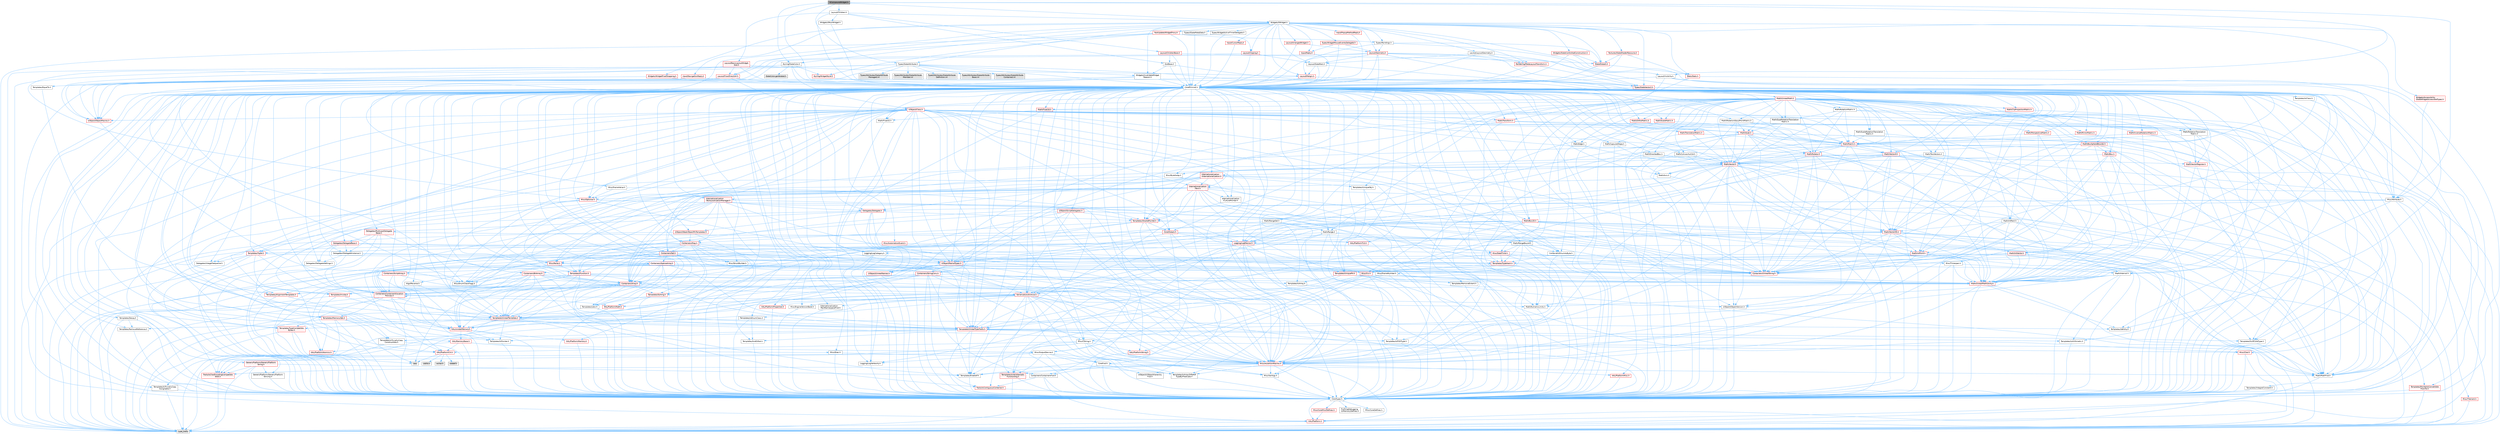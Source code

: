 digraph "SCompoundWidget.h"
{
 // INTERACTIVE_SVG=YES
 // LATEX_PDF_SIZE
  bgcolor="transparent";
  edge [fontname=Helvetica,fontsize=10,labelfontname=Helvetica,labelfontsize=10];
  node [fontname=Helvetica,fontsize=10,shape=box,height=0.2,width=0.4];
  Node1 [id="Node000001",label="SCompoundWidget.h",height=0.2,width=0.4,color="gray40", fillcolor="grey60", style="filled", fontcolor="black",tooltip=" "];
  Node1 -> Node2 [id="edge1_Node000001_Node000002",color="steelblue1",style="solid",tooltip=" "];
  Node2 [id="Node000002",label="CoreMinimal.h",height=0.2,width=0.4,color="grey40", fillcolor="white", style="filled",URL="$d7/d67/CoreMinimal_8h.html",tooltip=" "];
  Node2 -> Node3 [id="edge2_Node000002_Node000003",color="steelblue1",style="solid",tooltip=" "];
  Node3 [id="Node000003",label="CoreTypes.h",height=0.2,width=0.4,color="grey40", fillcolor="white", style="filled",URL="$dc/dec/CoreTypes_8h.html",tooltip=" "];
  Node3 -> Node4 [id="edge3_Node000003_Node000004",color="steelblue1",style="solid",tooltip=" "];
  Node4 [id="Node000004",label="HAL/Platform.h",height=0.2,width=0.4,color="red", fillcolor="#FFF0F0", style="filled",URL="$d9/dd0/Platform_8h.html",tooltip=" "];
  Node4 -> Node7 [id="edge4_Node000004_Node000007",color="steelblue1",style="solid",tooltip=" "];
  Node7 [id="Node000007",label="type_traits",height=0.2,width=0.4,color="grey60", fillcolor="#E0E0E0", style="filled",tooltip=" "];
  Node3 -> Node14 [id="edge5_Node000003_Node000014",color="steelblue1",style="solid",tooltip=" "];
  Node14 [id="Node000014",label="ProfilingDebugging\l/UMemoryDefines.h",height=0.2,width=0.4,color="grey40", fillcolor="white", style="filled",URL="$d2/da2/UMemoryDefines_8h.html",tooltip=" "];
  Node3 -> Node15 [id="edge6_Node000003_Node000015",color="steelblue1",style="solid",tooltip=" "];
  Node15 [id="Node000015",label="Misc/CoreMiscDefines.h",height=0.2,width=0.4,color="red", fillcolor="#FFF0F0", style="filled",URL="$da/d38/CoreMiscDefines_8h.html",tooltip=" "];
  Node15 -> Node4 [id="edge7_Node000015_Node000004",color="steelblue1",style="solid",tooltip=" "];
  Node3 -> Node16 [id="edge8_Node000003_Node000016",color="steelblue1",style="solid",tooltip=" "];
  Node16 [id="Node000016",label="Misc/CoreDefines.h",height=0.2,width=0.4,color="grey40", fillcolor="white", style="filled",URL="$d3/dd2/CoreDefines_8h.html",tooltip=" "];
  Node2 -> Node17 [id="edge9_Node000002_Node000017",color="steelblue1",style="solid",tooltip=" "];
  Node17 [id="Node000017",label="CoreFwd.h",height=0.2,width=0.4,color="grey40", fillcolor="white", style="filled",URL="$d1/d1e/CoreFwd_8h.html",tooltip=" "];
  Node17 -> Node3 [id="edge10_Node000017_Node000003",color="steelblue1",style="solid",tooltip=" "];
  Node17 -> Node18 [id="edge11_Node000017_Node000018",color="steelblue1",style="solid",tooltip=" "];
  Node18 [id="Node000018",label="Containers/ContainersFwd.h",height=0.2,width=0.4,color="grey40", fillcolor="white", style="filled",URL="$d4/d0a/ContainersFwd_8h.html",tooltip=" "];
  Node18 -> Node4 [id="edge12_Node000018_Node000004",color="steelblue1",style="solid",tooltip=" "];
  Node18 -> Node3 [id="edge13_Node000018_Node000003",color="steelblue1",style="solid",tooltip=" "];
  Node18 -> Node19 [id="edge14_Node000018_Node000019",color="steelblue1",style="solid",tooltip=" "];
  Node19 [id="Node000019",label="Traits/IsContiguousContainer.h",height=0.2,width=0.4,color="red", fillcolor="#FFF0F0", style="filled",URL="$d5/d3c/IsContiguousContainer_8h.html",tooltip=" "];
  Node19 -> Node3 [id="edge15_Node000019_Node000003",color="steelblue1",style="solid",tooltip=" "];
  Node17 -> Node22 [id="edge16_Node000017_Node000022",color="steelblue1",style="solid",tooltip=" "];
  Node22 [id="Node000022",label="Math/MathFwd.h",height=0.2,width=0.4,color="grey40", fillcolor="white", style="filled",URL="$d2/d10/MathFwd_8h.html",tooltip=" "];
  Node22 -> Node4 [id="edge17_Node000022_Node000004",color="steelblue1",style="solid",tooltip=" "];
  Node17 -> Node23 [id="edge18_Node000017_Node000023",color="steelblue1",style="solid",tooltip=" "];
  Node23 [id="Node000023",label="UObject/UObjectHierarchy\lFwd.h",height=0.2,width=0.4,color="grey40", fillcolor="white", style="filled",URL="$d3/d13/UObjectHierarchyFwd_8h.html",tooltip=" "];
  Node2 -> Node23 [id="edge19_Node000002_Node000023",color="steelblue1",style="solid",tooltip=" "];
  Node2 -> Node18 [id="edge20_Node000002_Node000018",color="steelblue1",style="solid",tooltip=" "];
  Node2 -> Node24 [id="edge21_Node000002_Node000024",color="steelblue1",style="solid",tooltip=" "];
  Node24 [id="Node000024",label="Misc/VarArgs.h",height=0.2,width=0.4,color="grey40", fillcolor="white", style="filled",URL="$d5/d6f/VarArgs_8h.html",tooltip=" "];
  Node24 -> Node3 [id="edge22_Node000024_Node000003",color="steelblue1",style="solid",tooltip=" "];
  Node2 -> Node25 [id="edge23_Node000002_Node000025",color="steelblue1",style="solid",tooltip=" "];
  Node25 [id="Node000025",label="Logging/LogVerbosity.h",height=0.2,width=0.4,color="grey40", fillcolor="white", style="filled",URL="$d2/d8f/LogVerbosity_8h.html",tooltip=" "];
  Node25 -> Node3 [id="edge24_Node000025_Node000003",color="steelblue1",style="solid",tooltip=" "];
  Node2 -> Node26 [id="edge25_Node000002_Node000026",color="steelblue1",style="solid",tooltip=" "];
  Node26 [id="Node000026",label="Misc/OutputDevice.h",height=0.2,width=0.4,color="grey40", fillcolor="white", style="filled",URL="$d7/d32/OutputDevice_8h.html",tooltip=" "];
  Node26 -> Node17 [id="edge26_Node000026_Node000017",color="steelblue1",style="solid",tooltip=" "];
  Node26 -> Node3 [id="edge27_Node000026_Node000003",color="steelblue1",style="solid",tooltip=" "];
  Node26 -> Node25 [id="edge28_Node000026_Node000025",color="steelblue1",style="solid",tooltip=" "];
  Node26 -> Node24 [id="edge29_Node000026_Node000024",color="steelblue1",style="solid",tooltip=" "];
  Node26 -> Node27 [id="edge30_Node000026_Node000027",color="steelblue1",style="solid",tooltip=" "];
  Node27 [id="Node000027",label="Templates/IsArrayOrRefOf\lTypeByPredicate.h",height=0.2,width=0.4,color="grey40", fillcolor="white", style="filled",URL="$d6/da1/IsArrayOrRefOfTypeByPredicate_8h.html",tooltip=" "];
  Node27 -> Node3 [id="edge31_Node000027_Node000003",color="steelblue1",style="solid",tooltip=" "];
  Node26 -> Node28 [id="edge32_Node000026_Node000028",color="steelblue1",style="solid",tooltip=" "];
  Node28 [id="Node000028",label="Templates/IsValidVariadic\lFunctionArg.h",height=0.2,width=0.4,color="red", fillcolor="#FFF0F0", style="filled",URL="$d0/dc8/IsValidVariadicFunctionArg_8h.html",tooltip=" "];
  Node28 -> Node3 [id="edge33_Node000028_Node000003",color="steelblue1",style="solid",tooltip=" "];
  Node28 -> Node7 [id="edge34_Node000028_Node000007",color="steelblue1",style="solid",tooltip=" "];
  Node26 -> Node30 [id="edge35_Node000026_Node000030",color="steelblue1",style="solid",tooltip=" "];
  Node30 [id="Node000030",label="Traits/IsCharEncodingCompatible\lWith.h",height=0.2,width=0.4,color="red", fillcolor="#FFF0F0", style="filled",URL="$df/dd1/IsCharEncodingCompatibleWith_8h.html",tooltip=" "];
  Node30 -> Node7 [id="edge36_Node000030_Node000007",color="steelblue1",style="solid",tooltip=" "];
  Node2 -> Node32 [id="edge37_Node000002_Node000032",color="steelblue1",style="solid",tooltip=" "];
  Node32 [id="Node000032",label="HAL/PlatformCrt.h",height=0.2,width=0.4,color="red", fillcolor="#FFF0F0", style="filled",URL="$d8/d75/PlatformCrt_8h.html",tooltip=" "];
  Node32 -> Node33 [id="edge38_Node000032_Node000033",color="steelblue1",style="solid",tooltip=" "];
  Node33 [id="Node000033",label="new",height=0.2,width=0.4,color="grey60", fillcolor="#E0E0E0", style="filled",tooltip=" "];
  Node32 -> Node34 [id="edge39_Node000032_Node000034",color="steelblue1",style="solid",tooltip=" "];
  Node34 [id="Node000034",label="wchar.h",height=0.2,width=0.4,color="grey60", fillcolor="#E0E0E0", style="filled",tooltip=" "];
  Node32 -> Node35 [id="edge40_Node000032_Node000035",color="steelblue1",style="solid",tooltip=" "];
  Node35 [id="Node000035",label="stddef.h",height=0.2,width=0.4,color="grey60", fillcolor="#E0E0E0", style="filled",tooltip=" "];
  Node32 -> Node36 [id="edge41_Node000032_Node000036",color="steelblue1",style="solid",tooltip=" "];
  Node36 [id="Node000036",label="stdlib.h",height=0.2,width=0.4,color="grey60", fillcolor="#E0E0E0", style="filled",tooltip=" "];
  Node2 -> Node42 [id="edge42_Node000002_Node000042",color="steelblue1",style="solid",tooltip=" "];
  Node42 [id="Node000042",label="HAL/PlatformMisc.h",height=0.2,width=0.4,color="red", fillcolor="#FFF0F0", style="filled",URL="$d0/df5/PlatformMisc_8h.html",tooltip=" "];
  Node42 -> Node3 [id="edge43_Node000042_Node000003",color="steelblue1",style="solid",tooltip=" "];
  Node2 -> Node61 [id="edge44_Node000002_Node000061",color="steelblue1",style="solid",tooltip=" "];
  Node61 [id="Node000061",label="Misc/AssertionMacros.h",height=0.2,width=0.4,color="red", fillcolor="#FFF0F0", style="filled",URL="$d0/dfa/AssertionMacros_8h.html",tooltip=" "];
  Node61 -> Node3 [id="edge45_Node000061_Node000003",color="steelblue1",style="solid",tooltip=" "];
  Node61 -> Node4 [id="edge46_Node000061_Node000004",color="steelblue1",style="solid",tooltip=" "];
  Node61 -> Node42 [id="edge47_Node000061_Node000042",color="steelblue1",style="solid",tooltip=" "];
  Node61 -> Node62 [id="edge48_Node000061_Node000062",color="steelblue1",style="solid",tooltip=" "];
  Node62 [id="Node000062",label="Templates/EnableIf.h",height=0.2,width=0.4,color="grey40", fillcolor="white", style="filled",URL="$d7/d60/EnableIf_8h.html",tooltip=" "];
  Node62 -> Node3 [id="edge49_Node000062_Node000003",color="steelblue1",style="solid",tooltip=" "];
  Node61 -> Node27 [id="edge50_Node000061_Node000027",color="steelblue1",style="solid",tooltip=" "];
  Node61 -> Node28 [id="edge51_Node000061_Node000028",color="steelblue1",style="solid",tooltip=" "];
  Node61 -> Node30 [id="edge52_Node000061_Node000030",color="steelblue1",style="solid",tooltip=" "];
  Node61 -> Node24 [id="edge53_Node000061_Node000024",color="steelblue1",style="solid",tooltip=" "];
  Node2 -> Node70 [id="edge54_Node000002_Node000070",color="steelblue1",style="solid",tooltip=" "];
  Node70 [id="Node000070",label="Templates/IsPointer.h",height=0.2,width=0.4,color="grey40", fillcolor="white", style="filled",URL="$d7/d05/IsPointer_8h.html",tooltip=" "];
  Node70 -> Node3 [id="edge55_Node000070_Node000003",color="steelblue1",style="solid",tooltip=" "];
  Node2 -> Node71 [id="edge56_Node000002_Node000071",color="steelblue1",style="solid",tooltip=" "];
  Node71 [id="Node000071",label="HAL/PlatformMemory.h",height=0.2,width=0.4,color="red", fillcolor="#FFF0F0", style="filled",URL="$de/d68/PlatformMemory_8h.html",tooltip=" "];
  Node71 -> Node3 [id="edge57_Node000071_Node000003",color="steelblue1",style="solid",tooltip=" "];
  Node2 -> Node54 [id="edge58_Node000002_Node000054",color="steelblue1",style="solid",tooltip=" "];
  Node54 [id="Node000054",label="HAL/PlatformAtomics.h",height=0.2,width=0.4,color="red", fillcolor="#FFF0F0", style="filled",URL="$d3/d36/PlatformAtomics_8h.html",tooltip=" "];
  Node54 -> Node3 [id="edge59_Node000054_Node000003",color="steelblue1",style="solid",tooltip=" "];
  Node2 -> Node76 [id="edge60_Node000002_Node000076",color="steelblue1",style="solid",tooltip=" "];
  Node76 [id="Node000076",label="Misc/Exec.h",height=0.2,width=0.4,color="grey40", fillcolor="white", style="filled",URL="$de/ddb/Exec_8h.html",tooltip=" "];
  Node76 -> Node3 [id="edge61_Node000076_Node000003",color="steelblue1",style="solid",tooltip=" "];
  Node76 -> Node61 [id="edge62_Node000076_Node000061",color="steelblue1",style="solid",tooltip=" "];
  Node2 -> Node77 [id="edge63_Node000002_Node000077",color="steelblue1",style="solid",tooltip=" "];
  Node77 [id="Node000077",label="HAL/MemoryBase.h",height=0.2,width=0.4,color="red", fillcolor="#FFF0F0", style="filled",URL="$d6/d9f/MemoryBase_8h.html",tooltip=" "];
  Node77 -> Node3 [id="edge64_Node000077_Node000003",color="steelblue1",style="solid",tooltip=" "];
  Node77 -> Node54 [id="edge65_Node000077_Node000054",color="steelblue1",style="solid",tooltip=" "];
  Node77 -> Node32 [id="edge66_Node000077_Node000032",color="steelblue1",style="solid",tooltip=" "];
  Node77 -> Node76 [id="edge67_Node000077_Node000076",color="steelblue1",style="solid",tooltip=" "];
  Node77 -> Node26 [id="edge68_Node000077_Node000026",color="steelblue1",style="solid",tooltip=" "];
  Node2 -> Node87 [id="edge69_Node000002_Node000087",color="steelblue1",style="solid",tooltip=" "];
  Node87 [id="Node000087",label="HAL/UnrealMemory.h",height=0.2,width=0.4,color="red", fillcolor="#FFF0F0", style="filled",URL="$d9/d96/UnrealMemory_8h.html",tooltip=" "];
  Node87 -> Node3 [id="edge70_Node000087_Node000003",color="steelblue1",style="solid",tooltip=" "];
  Node87 -> Node77 [id="edge71_Node000087_Node000077",color="steelblue1",style="solid",tooltip=" "];
  Node87 -> Node71 [id="edge72_Node000087_Node000071",color="steelblue1",style="solid",tooltip=" "];
  Node87 -> Node70 [id="edge73_Node000087_Node000070",color="steelblue1",style="solid",tooltip=" "];
  Node2 -> Node89 [id="edge74_Node000002_Node000089",color="steelblue1",style="solid",tooltip=" "];
  Node89 [id="Node000089",label="Templates/IsArithmetic.h",height=0.2,width=0.4,color="grey40", fillcolor="white", style="filled",URL="$d2/d5d/IsArithmetic_8h.html",tooltip=" "];
  Node89 -> Node3 [id="edge75_Node000089_Node000003",color="steelblue1",style="solid",tooltip=" "];
  Node2 -> Node83 [id="edge76_Node000002_Node000083",color="steelblue1",style="solid",tooltip=" "];
  Node83 [id="Node000083",label="Templates/AndOrNot.h",height=0.2,width=0.4,color="grey40", fillcolor="white", style="filled",URL="$db/d0a/AndOrNot_8h.html",tooltip=" "];
  Node83 -> Node3 [id="edge77_Node000083_Node000003",color="steelblue1",style="solid",tooltip=" "];
  Node2 -> Node90 [id="edge78_Node000002_Node000090",color="steelblue1",style="solid",tooltip=" "];
  Node90 [id="Node000090",label="Templates/IsPODType.h",height=0.2,width=0.4,color="grey40", fillcolor="white", style="filled",URL="$d7/db1/IsPODType_8h.html",tooltip=" "];
  Node90 -> Node3 [id="edge79_Node000090_Node000003",color="steelblue1",style="solid",tooltip=" "];
  Node2 -> Node91 [id="edge80_Node000002_Node000091",color="steelblue1",style="solid",tooltip=" "];
  Node91 [id="Node000091",label="Templates/IsUECoreType.h",height=0.2,width=0.4,color="grey40", fillcolor="white", style="filled",URL="$d1/db8/IsUECoreType_8h.html",tooltip=" "];
  Node91 -> Node3 [id="edge81_Node000091_Node000003",color="steelblue1",style="solid",tooltip=" "];
  Node91 -> Node7 [id="edge82_Node000091_Node000007",color="steelblue1",style="solid",tooltip=" "];
  Node2 -> Node84 [id="edge83_Node000002_Node000084",color="steelblue1",style="solid",tooltip=" "];
  Node84 [id="Node000084",label="Templates/IsTriviallyCopy\lConstructible.h",height=0.2,width=0.4,color="grey40", fillcolor="white", style="filled",URL="$d3/d78/IsTriviallyCopyConstructible_8h.html",tooltip=" "];
  Node84 -> Node3 [id="edge84_Node000084_Node000003",color="steelblue1",style="solid",tooltip=" "];
  Node84 -> Node7 [id="edge85_Node000084_Node000007",color="steelblue1",style="solid",tooltip=" "];
  Node2 -> Node92 [id="edge86_Node000002_Node000092",color="steelblue1",style="solid",tooltip=" "];
  Node92 [id="Node000092",label="Templates/UnrealTypeTraits.h",height=0.2,width=0.4,color="red", fillcolor="#FFF0F0", style="filled",URL="$d2/d2d/UnrealTypeTraits_8h.html",tooltip=" "];
  Node92 -> Node3 [id="edge87_Node000092_Node000003",color="steelblue1",style="solid",tooltip=" "];
  Node92 -> Node70 [id="edge88_Node000092_Node000070",color="steelblue1",style="solid",tooltip=" "];
  Node92 -> Node61 [id="edge89_Node000092_Node000061",color="steelblue1",style="solid",tooltip=" "];
  Node92 -> Node83 [id="edge90_Node000092_Node000083",color="steelblue1",style="solid",tooltip=" "];
  Node92 -> Node62 [id="edge91_Node000092_Node000062",color="steelblue1",style="solid",tooltip=" "];
  Node92 -> Node89 [id="edge92_Node000092_Node000089",color="steelblue1",style="solid",tooltip=" "];
  Node92 -> Node90 [id="edge93_Node000092_Node000090",color="steelblue1",style="solid",tooltip=" "];
  Node92 -> Node91 [id="edge94_Node000092_Node000091",color="steelblue1",style="solid",tooltip=" "];
  Node92 -> Node84 [id="edge95_Node000092_Node000084",color="steelblue1",style="solid",tooltip=" "];
  Node2 -> Node62 [id="edge96_Node000002_Node000062",color="steelblue1",style="solid",tooltip=" "];
  Node2 -> Node94 [id="edge97_Node000002_Node000094",color="steelblue1",style="solid",tooltip=" "];
  Node94 [id="Node000094",label="Templates/RemoveReference.h",height=0.2,width=0.4,color="grey40", fillcolor="white", style="filled",URL="$da/dbe/RemoveReference_8h.html",tooltip=" "];
  Node94 -> Node3 [id="edge98_Node000094_Node000003",color="steelblue1",style="solid",tooltip=" "];
  Node2 -> Node95 [id="edge99_Node000002_Node000095",color="steelblue1",style="solid",tooltip=" "];
  Node95 [id="Node000095",label="Templates/IntegralConstant.h",height=0.2,width=0.4,color="grey40", fillcolor="white", style="filled",URL="$db/d1b/IntegralConstant_8h.html",tooltip=" "];
  Node95 -> Node3 [id="edge100_Node000095_Node000003",color="steelblue1",style="solid",tooltip=" "];
  Node2 -> Node96 [id="edge101_Node000002_Node000096",color="steelblue1",style="solid",tooltip=" "];
  Node96 [id="Node000096",label="Templates/IsClass.h",height=0.2,width=0.4,color="grey40", fillcolor="white", style="filled",URL="$db/dcb/IsClass_8h.html",tooltip=" "];
  Node96 -> Node3 [id="edge102_Node000096_Node000003",color="steelblue1",style="solid",tooltip=" "];
  Node2 -> Node97 [id="edge103_Node000002_Node000097",color="steelblue1",style="solid",tooltip=" "];
  Node97 [id="Node000097",label="Templates/TypeCompatible\lBytes.h",height=0.2,width=0.4,color="red", fillcolor="#FFF0F0", style="filled",URL="$df/d0a/TypeCompatibleBytes_8h.html",tooltip=" "];
  Node97 -> Node3 [id="edge104_Node000097_Node000003",color="steelblue1",style="solid",tooltip=" "];
  Node97 -> Node33 [id="edge105_Node000097_Node000033",color="steelblue1",style="solid",tooltip=" "];
  Node97 -> Node7 [id="edge106_Node000097_Node000007",color="steelblue1",style="solid",tooltip=" "];
  Node2 -> Node19 [id="edge107_Node000002_Node000019",color="steelblue1",style="solid",tooltip=" "];
  Node2 -> Node98 [id="edge108_Node000002_Node000098",color="steelblue1",style="solid",tooltip=" "];
  Node98 [id="Node000098",label="Templates/UnrealTemplate.h",height=0.2,width=0.4,color="red", fillcolor="#FFF0F0", style="filled",URL="$d4/d24/UnrealTemplate_8h.html",tooltip=" "];
  Node98 -> Node3 [id="edge109_Node000098_Node000003",color="steelblue1",style="solid",tooltip=" "];
  Node98 -> Node70 [id="edge110_Node000098_Node000070",color="steelblue1",style="solid",tooltip=" "];
  Node98 -> Node87 [id="edge111_Node000098_Node000087",color="steelblue1",style="solid",tooltip=" "];
  Node98 -> Node92 [id="edge112_Node000098_Node000092",color="steelblue1",style="solid",tooltip=" "];
  Node98 -> Node94 [id="edge113_Node000098_Node000094",color="steelblue1",style="solid",tooltip=" "];
  Node98 -> Node97 [id="edge114_Node000098_Node000097",color="steelblue1",style="solid",tooltip=" "];
  Node98 -> Node65 [id="edge115_Node000098_Node000065",color="steelblue1",style="solid",tooltip=" "];
  Node65 [id="Node000065",label="Templates/Identity.h",height=0.2,width=0.4,color="grey40", fillcolor="white", style="filled",URL="$d0/dd5/Identity_8h.html",tooltip=" "];
  Node98 -> Node19 [id="edge116_Node000098_Node000019",color="steelblue1",style="solid",tooltip=" "];
  Node98 -> Node7 [id="edge117_Node000098_Node000007",color="steelblue1",style="solid",tooltip=" "];
  Node2 -> Node47 [id="edge118_Node000002_Node000047",color="steelblue1",style="solid",tooltip=" "];
  Node47 [id="Node000047",label="Math/NumericLimits.h",height=0.2,width=0.4,color="grey40", fillcolor="white", style="filled",URL="$df/d1b/NumericLimits_8h.html",tooltip=" "];
  Node47 -> Node3 [id="edge119_Node000047_Node000003",color="steelblue1",style="solid",tooltip=" "];
  Node2 -> Node102 [id="edge120_Node000002_Node000102",color="steelblue1",style="solid",tooltip=" "];
  Node102 [id="Node000102",label="HAL/PlatformMath.h",height=0.2,width=0.4,color="red", fillcolor="#FFF0F0", style="filled",URL="$dc/d53/PlatformMath_8h.html",tooltip=" "];
  Node102 -> Node3 [id="edge121_Node000102_Node000003",color="steelblue1",style="solid",tooltip=" "];
  Node2 -> Node85 [id="edge122_Node000002_Node000085",color="steelblue1",style="solid",tooltip=" "];
  Node85 [id="Node000085",label="Templates/IsTriviallyCopy\lAssignable.h",height=0.2,width=0.4,color="grey40", fillcolor="white", style="filled",URL="$d2/df2/IsTriviallyCopyAssignable_8h.html",tooltip=" "];
  Node85 -> Node3 [id="edge123_Node000085_Node000003",color="steelblue1",style="solid",tooltip=" "];
  Node85 -> Node7 [id="edge124_Node000085_Node000007",color="steelblue1",style="solid",tooltip=" "];
  Node2 -> Node110 [id="edge125_Node000002_Node000110",color="steelblue1",style="solid",tooltip=" "];
  Node110 [id="Node000110",label="Templates/MemoryOps.h",height=0.2,width=0.4,color="red", fillcolor="#FFF0F0", style="filled",URL="$db/dea/MemoryOps_8h.html",tooltip=" "];
  Node110 -> Node3 [id="edge126_Node000110_Node000003",color="steelblue1",style="solid",tooltip=" "];
  Node110 -> Node87 [id="edge127_Node000110_Node000087",color="steelblue1",style="solid",tooltip=" "];
  Node110 -> Node85 [id="edge128_Node000110_Node000085",color="steelblue1",style="solid",tooltip=" "];
  Node110 -> Node84 [id="edge129_Node000110_Node000084",color="steelblue1",style="solid",tooltip=" "];
  Node110 -> Node92 [id="edge130_Node000110_Node000092",color="steelblue1",style="solid",tooltip=" "];
  Node110 -> Node33 [id="edge131_Node000110_Node000033",color="steelblue1",style="solid",tooltip=" "];
  Node110 -> Node7 [id="edge132_Node000110_Node000007",color="steelblue1",style="solid",tooltip=" "];
  Node2 -> Node111 [id="edge133_Node000002_Node000111",color="steelblue1",style="solid",tooltip=" "];
  Node111 [id="Node000111",label="Containers/ContainerAllocation\lPolicies.h",height=0.2,width=0.4,color="red", fillcolor="#FFF0F0", style="filled",URL="$d7/dff/ContainerAllocationPolicies_8h.html",tooltip=" "];
  Node111 -> Node3 [id="edge134_Node000111_Node000003",color="steelblue1",style="solid",tooltip=" "];
  Node111 -> Node111 [id="edge135_Node000111_Node000111",color="steelblue1",style="solid",tooltip=" "];
  Node111 -> Node102 [id="edge136_Node000111_Node000102",color="steelblue1",style="solid",tooltip=" "];
  Node111 -> Node87 [id="edge137_Node000111_Node000087",color="steelblue1",style="solid",tooltip=" "];
  Node111 -> Node47 [id="edge138_Node000111_Node000047",color="steelblue1",style="solid",tooltip=" "];
  Node111 -> Node61 [id="edge139_Node000111_Node000061",color="steelblue1",style="solid",tooltip=" "];
  Node111 -> Node110 [id="edge140_Node000111_Node000110",color="steelblue1",style="solid",tooltip=" "];
  Node111 -> Node97 [id="edge141_Node000111_Node000097",color="steelblue1",style="solid",tooltip=" "];
  Node111 -> Node7 [id="edge142_Node000111_Node000007",color="steelblue1",style="solid",tooltip=" "];
  Node2 -> Node114 [id="edge143_Node000002_Node000114",color="steelblue1",style="solid",tooltip=" "];
  Node114 [id="Node000114",label="Templates/IsEnumClass.h",height=0.2,width=0.4,color="grey40", fillcolor="white", style="filled",URL="$d7/d15/IsEnumClass_8h.html",tooltip=" "];
  Node114 -> Node3 [id="edge144_Node000114_Node000003",color="steelblue1",style="solid",tooltip=" "];
  Node114 -> Node83 [id="edge145_Node000114_Node000083",color="steelblue1",style="solid",tooltip=" "];
  Node2 -> Node115 [id="edge146_Node000002_Node000115",color="steelblue1",style="solid",tooltip=" "];
  Node115 [id="Node000115",label="HAL/PlatformProperties.h",height=0.2,width=0.4,color="red", fillcolor="#FFF0F0", style="filled",URL="$d9/db0/PlatformProperties_8h.html",tooltip=" "];
  Node115 -> Node3 [id="edge147_Node000115_Node000003",color="steelblue1",style="solid",tooltip=" "];
  Node2 -> Node118 [id="edge148_Node000002_Node000118",color="steelblue1",style="solid",tooltip=" "];
  Node118 [id="Node000118",label="Misc/EngineVersionBase.h",height=0.2,width=0.4,color="grey40", fillcolor="white", style="filled",URL="$d5/d2b/EngineVersionBase_8h.html",tooltip=" "];
  Node118 -> Node3 [id="edge149_Node000118_Node000003",color="steelblue1",style="solid",tooltip=" "];
  Node2 -> Node119 [id="edge150_Node000002_Node000119",color="steelblue1",style="solid",tooltip=" "];
  Node119 [id="Node000119",label="Internationalization\l/TextNamespaceFwd.h",height=0.2,width=0.4,color="grey40", fillcolor="white", style="filled",URL="$d8/d97/TextNamespaceFwd_8h.html",tooltip=" "];
  Node119 -> Node3 [id="edge151_Node000119_Node000003",color="steelblue1",style="solid",tooltip=" "];
  Node2 -> Node120 [id="edge152_Node000002_Node000120",color="steelblue1",style="solid",tooltip=" "];
  Node120 [id="Node000120",label="Serialization/Archive.h",height=0.2,width=0.4,color="red", fillcolor="#FFF0F0", style="filled",URL="$d7/d3b/Archive_8h.html",tooltip=" "];
  Node120 -> Node17 [id="edge153_Node000120_Node000017",color="steelblue1",style="solid",tooltip=" "];
  Node120 -> Node3 [id="edge154_Node000120_Node000003",color="steelblue1",style="solid",tooltip=" "];
  Node120 -> Node115 [id="edge155_Node000120_Node000115",color="steelblue1",style="solid",tooltip=" "];
  Node120 -> Node119 [id="edge156_Node000120_Node000119",color="steelblue1",style="solid",tooltip=" "];
  Node120 -> Node22 [id="edge157_Node000120_Node000022",color="steelblue1",style="solid",tooltip=" "];
  Node120 -> Node61 [id="edge158_Node000120_Node000061",color="steelblue1",style="solid",tooltip=" "];
  Node120 -> Node118 [id="edge159_Node000120_Node000118",color="steelblue1",style="solid",tooltip=" "];
  Node120 -> Node24 [id="edge160_Node000120_Node000024",color="steelblue1",style="solid",tooltip=" "];
  Node120 -> Node62 [id="edge161_Node000120_Node000062",color="steelblue1",style="solid",tooltip=" "];
  Node120 -> Node27 [id="edge162_Node000120_Node000027",color="steelblue1",style="solid",tooltip=" "];
  Node120 -> Node114 [id="edge163_Node000120_Node000114",color="steelblue1",style="solid",tooltip=" "];
  Node120 -> Node28 [id="edge164_Node000120_Node000028",color="steelblue1",style="solid",tooltip=" "];
  Node120 -> Node98 [id="edge165_Node000120_Node000098",color="steelblue1",style="solid",tooltip=" "];
  Node120 -> Node30 [id="edge166_Node000120_Node000030",color="steelblue1",style="solid",tooltip=" "];
  Node120 -> Node123 [id="edge167_Node000120_Node000123",color="steelblue1",style="solid",tooltip=" "];
  Node123 [id="Node000123",label="UObject/ObjectVersion.h",height=0.2,width=0.4,color="grey40", fillcolor="white", style="filled",URL="$da/d63/ObjectVersion_8h.html",tooltip=" "];
  Node123 -> Node3 [id="edge168_Node000123_Node000003",color="steelblue1",style="solid",tooltip=" "];
  Node2 -> Node124 [id="edge169_Node000002_Node000124",color="steelblue1",style="solid",tooltip=" "];
  Node124 [id="Node000124",label="Templates/Less.h",height=0.2,width=0.4,color="grey40", fillcolor="white", style="filled",URL="$de/dc8/Less_8h.html",tooltip=" "];
  Node124 -> Node3 [id="edge170_Node000124_Node000003",color="steelblue1",style="solid",tooltip=" "];
  Node124 -> Node98 [id="edge171_Node000124_Node000098",color="steelblue1",style="solid",tooltip=" "];
  Node2 -> Node125 [id="edge172_Node000002_Node000125",color="steelblue1",style="solid",tooltip=" "];
  Node125 [id="Node000125",label="Templates/Sorting.h",height=0.2,width=0.4,color="red", fillcolor="#FFF0F0", style="filled",URL="$d3/d9e/Sorting_8h.html",tooltip=" "];
  Node125 -> Node3 [id="edge173_Node000125_Node000003",color="steelblue1",style="solid",tooltip=" "];
  Node125 -> Node102 [id="edge174_Node000125_Node000102",color="steelblue1",style="solid",tooltip=" "];
  Node125 -> Node124 [id="edge175_Node000125_Node000124",color="steelblue1",style="solid",tooltip=" "];
  Node2 -> Node136 [id="edge176_Node000002_Node000136",color="steelblue1",style="solid",tooltip=" "];
  Node136 [id="Node000136",label="Misc/Char.h",height=0.2,width=0.4,color="red", fillcolor="#FFF0F0", style="filled",URL="$d0/d58/Char_8h.html",tooltip=" "];
  Node136 -> Node3 [id="edge177_Node000136_Node000003",color="steelblue1",style="solid",tooltip=" "];
  Node136 -> Node7 [id="edge178_Node000136_Node000007",color="steelblue1",style="solid",tooltip=" "];
  Node2 -> Node139 [id="edge179_Node000002_Node000139",color="steelblue1",style="solid",tooltip=" "];
  Node139 [id="Node000139",label="GenericPlatform/GenericPlatform\lStricmp.h",height=0.2,width=0.4,color="grey40", fillcolor="white", style="filled",URL="$d2/d86/GenericPlatformStricmp_8h.html",tooltip=" "];
  Node139 -> Node3 [id="edge180_Node000139_Node000003",color="steelblue1",style="solid",tooltip=" "];
  Node2 -> Node140 [id="edge181_Node000002_Node000140",color="steelblue1",style="solid",tooltip=" "];
  Node140 [id="Node000140",label="GenericPlatform/GenericPlatform\lString.h",height=0.2,width=0.4,color="red", fillcolor="#FFF0F0", style="filled",URL="$dd/d20/GenericPlatformString_8h.html",tooltip=" "];
  Node140 -> Node3 [id="edge182_Node000140_Node000003",color="steelblue1",style="solid",tooltip=" "];
  Node140 -> Node139 [id="edge183_Node000140_Node000139",color="steelblue1",style="solid",tooltip=" "];
  Node140 -> Node62 [id="edge184_Node000140_Node000062",color="steelblue1",style="solid",tooltip=" "];
  Node140 -> Node30 [id="edge185_Node000140_Node000030",color="steelblue1",style="solid",tooltip=" "];
  Node140 -> Node7 [id="edge186_Node000140_Node000007",color="steelblue1",style="solid",tooltip=" "];
  Node2 -> Node73 [id="edge187_Node000002_Node000073",color="steelblue1",style="solid",tooltip=" "];
  Node73 [id="Node000073",label="HAL/PlatformString.h",height=0.2,width=0.4,color="red", fillcolor="#FFF0F0", style="filled",URL="$db/db5/PlatformString_8h.html",tooltip=" "];
  Node73 -> Node3 [id="edge188_Node000073_Node000003",color="steelblue1",style="solid",tooltip=" "];
  Node2 -> Node143 [id="edge189_Node000002_Node000143",color="steelblue1",style="solid",tooltip=" "];
  Node143 [id="Node000143",label="Misc/CString.h",height=0.2,width=0.4,color="grey40", fillcolor="white", style="filled",URL="$d2/d49/CString_8h.html",tooltip=" "];
  Node143 -> Node3 [id="edge190_Node000143_Node000003",color="steelblue1",style="solid",tooltip=" "];
  Node143 -> Node32 [id="edge191_Node000143_Node000032",color="steelblue1",style="solid",tooltip=" "];
  Node143 -> Node73 [id="edge192_Node000143_Node000073",color="steelblue1",style="solid",tooltip=" "];
  Node143 -> Node61 [id="edge193_Node000143_Node000061",color="steelblue1",style="solid",tooltip=" "];
  Node143 -> Node136 [id="edge194_Node000143_Node000136",color="steelblue1",style="solid",tooltip=" "];
  Node143 -> Node24 [id="edge195_Node000143_Node000024",color="steelblue1",style="solid",tooltip=" "];
  Node143 -> Node27 [id="edge196_Node000143_Node000027",color="steelblue1",style="solid",tooltip=" "];
  Node143 -> Node28 [id="edge197_Node000143_Node000028",color="steelblue1",style="solid",tooltip=" "];
  Node143 -> Node30 [id="edge198_Node000143_Node000030",color="steelblue1",style="solid",tooltip=" "];
  Node2 -> Node144 [id="edge199_Node000002_Node000144",color="steelblue1",style="solid",tooltip=" "];
  Node144 [id="Node000144",label="Misc/Crc.h",height=0.2,width=0.4,color="red", fillcolor="#FFF0F0", style="filled",URL="$d4/dd2/Crc_8h.html",tooltip=" "];
  Node144 -> Node3 [id="edge200_Node000144_Node000003",color="steelblue1",style="solid",tooltip=" "];
  Node144 -> Node73 [id="edge201_Node000144_Node000073",color="steelblue1",style="solid",tooltip=" "];
  Node144 -> Node61 [id="edge202_Node000144_Node000061",color="steelblue1",style="solid",tooltip=" "];
  Node144 -> Node143 [id="edge203_Node000144_Node000143",color="steelblue1",style="solid",tooltip=" "];
  Node144 -> Node136 [id="edge204_Node000144_Node000136",color="steelblue1",style="solid",tooltip=" "];
  Node144 -> Node92 [id="edge205_Node000144_Node000092",color="steelblue1",style="solid",tooltip=" "];
  Node2 -> Node135 [id="edge206_Node000002_Node000135",color="steelblue1",style="solid",tooltip=" "];
  Node135 [id="Node000135",label="Math/UnrealMathUtility.h",height=0.2,width=0.4,color="red", fillcolor="#FFF0F0", style="filled",URL="$db/db8/UnrealMathUtility_8h.html",tooltip=" "];
  Node135 -> Node3 [id="edge207_Node000135_Node000003",color="steelblue1",style="solid",tooltip=" "];
  Node135 -> Node61 [id="edge208_Node000135_Node000061",color="steelblue1",style="solid",tooltip=" "];
  Node135 -> Node102 [id="edge209_Node000135_Node000102",color="steelblue1",style="solid",tooltip=" "];
  Node135 -> Node22 [id="edge210_Node000135_Node000022",color="steelblue1",style="solid",tooltip=" "];
  Node135 -> Node65 [id="edge211_Node000135_Node000065",color="steelblue1",style="solid",tooltip=" "];
  Node2 -> Node145 [id="edge212_Node000002_Node000145",color="steelblue1",style="solid",tooltip=" "];
  Node145 [id="Node000145",label="Containers/UnrealString.h",height=0.2,width=0.4,color="red", fillcolor="#FFF0F0", style="filled",URL="$d5/dba/UnrealString_8h.html",tooltip=" "];
  Node2 -> Node149 [id="edge213_Node000002_Node000149",color="steelblue1",style="solid",tooltip=" "];
  Node149 [id="Node000149",label="Containers/Array.h",height=0.2,width=0.4,color="red", fillcolor="#FFF0F0", style="filled",URL="$df/dd0/Array_8h.html",tooltip=" "];
  Node149 -> Node3 [id="edge214_Node000149_Node000003",color="steelblue1",style="solid",tooltip=" "];
  Node149 -> Node61 [id="edge215_Node000149_Node000061",color="steelblue1",style="solid",tooltip=" "];
  Node149 -> Node87 [id="edge216_Node000149_Node000087",color="steelblue1",style="solid",tooltip=" "];
  Node149 -> Node92 [id="edge217_Node000149_Node000092",color="steelblue1",style="solid",tooltip=" "];
  Node149 -> Node98 [id="edge218_Node000149_Node000098",color="steelblue1",style="solid",tooltip=" "];
  Node149 -> Node111 [id="edge219_Node000149_Node000111",color="steelblue1",style="solid",tooltip=" "];
  Node149 -> Node120 [id="edge220_Node000149_Node000120",color="steelblue1",style="solid",tooltip=" "];
  Node149 -> Node128 [id="edge221_Node000149_Node000128",color="steelblue1",style="solid",tooltip=" "];
  Node128 [id="Node000128",label="Templates/Invoke.h",height=0.2,width=0.4,color="red", fillcolor="#FFF0F0", style="filled",URL="$d7/deb/Invoke_8h.html",tooltip=" "];
  Node128 -> Node3 [id="edge222_Node000128_Node000003",color="steelblue1",style="solid",tooltip=" "];
  Node128 -> Node98 [id="edge223_Node000128_Node000098",color="steelblue1",style="solid",tooltip=" "];
  Node128 -> Node7 [id="edge224_Node000128_Node000007",color="steelblue1",style="solid",tooltip=" "];
  Node149 -> Node124 [id="edge225_Node000149_Node000124",color="steelblue1",style="solid",tooltip=" "];
  Node149 -> Node125 [id="edge226_Node000149_Node000125",color="steelblue1",style="solid",tooltip=" "];
  Node149 -> Node172 [id="edge227_Node000149_Node000172",color="steelblue1",style="solid",tooltip=" "];
  Node172 [id="Node000172",label="Templates/AlignmentTemplates.h",height=0.2,width=0.4,color="red", fillcolor="#FFF0F0", style="filled",URL="$dd/d32/AlignmentTemplates_8h.html",tooltip=" "];
  Node172 -> Node3 [id="edge228_Node000172_Node000003",color="steelblue1",style="solid",tooltip=" "];
  Node172 -> Node70 [id="edge229_Node000172_Node000070",color="steelblue1",style="solid",tooltip=" "];
  Node149 -> Node7 [id="edge230_Node000149_Node000007",color="steelblue1",style="solid",tooltip=" "];
  Node2 -> Node173 [id="edge231_Node000002_Node000173",color="steelblue1",style="solid",tooltip=" "];
  Node173 [id="Node000173",label="Misc/FrameNumber.h",height=0.2,width=0.4,color="grey40", fillcolor="white", style="filled",URL="$dd/dbd/FrameNumber_8h.html",tooltip=" "];
  Node173 -> Node3 [id="edge232_Node000173_Node000003",color="steelblue1",style="solid",tooltip=" "];
  Node173 -> Node47 [id="edge233_Node000173_Node000047",color="steelblue1",style="solid",tooltip=" "];
  Node173 -> Node135 [id="edge234_Node000173_Node000135",color="steelblue1",style="solid",tooltip=" "];
  Node173 -> Node62 [id="edge235_Node000173_Node000062",color="steelblue1",style="solid",tooltip=" "];
  Node173 -> Node92 [id="edge236_Node000173_Node000092",color="steelblue1",style="solid",tooltip=" "];
  Node2 -> Node174 [id="edge237_Node000002_Node000174",color="steelblue1",style="solid",tooltip=" "];
  Node174 [id="Node000174",label="Misc/Timespan.h",height=0.2,width=0.4,color="grey40", fillcolor="white", style="filled",URL="$da/dd9/Timespan_8h.html",tooltip=" "];
  Node174 -> Node3 [id="edge238_Node000174_Node000003",color="steelblue1",style="solid",tooltip=" "];
  Node174 -> Node175 [id="edge239_Node000174_Node000175",color="steelblue1",style="solid",tooltip=" "];
  Node175 [id="Node000175",label="Math/Interval.h",height=0.2,width=0.4,color="grey40", fillcolor="white", style="filled",URL="$d1/d55/Interval_8h.html",tooltip=" "];
  Node175 -> Node3 [id="edge240_Node000175_Node000003",color="steelblue1",style="solid",tooltip=" "];
  Node175 -> Node89 [id="edge241_Node000175_Node000089",color="steelblue1",style="solid",tooltip=" "];
  Node175 -> Node92 [id="edge242_Node000175_Node000092",color="steelblue1",style="solid",tooltip=" "];
  Node175 -> Node47 [id="edge243_Node000175_Node000047",color="steelblue1",style="solid",tooltip=" "];
  Node175 -> Node135 [id="edge244_Node000175_Node000135",color="steelblue1",style="solid",tooltip=" "];
  Node174 -> Node135 [id="edge245_Node000174_Node000135",color="steelblue1",style="solid",tooltip=" "];
  Node174 -> Node61 [id="edge246_Node000174_Node000061",color="steelblue1",style="solid",tooltip=" "];
  Node2 -> Node176 [id="edge247_Node000002_Node000176",color="steelblue1",style="solid",tooltip=" "];
  Node176 [id="Node000176",label="Containers/StringConv.h",height=0.2,width=0.4,color="red", fillcolor="#FFF0F0", style="filled",URL="$d3/ddf/StringConv_8h.html",tooltip=" "];
  Node176 -> Node3 [id="edge248_Node000176_Node000003",color="steelblue1",style="solid",tooltip=" "];
  Node176 -> Node61 [id="edge249_Node000176_Node000061",color="steelblue1",style="solid",tooltip=" "];
  Node176 -> Node111 [id="edge250_Node000176_Node000111",color="steelblue1",style="solid",tooltip=" "];
  Node176 -> Node149 [id="edge251_Node000176_Node000149",color="steelblue1",style="solid",tooltip=" "];
  Node176 -> Node143 [id="edge252_Node000176_Node000143",color="steelblue1",style="solid",tooltip=" "];
  Node176 -> Node177 [id="edge253_Node000176_Node000177",color="steelblue1",style="solid",tooltip=" "];
  Node177 [id="Node000177",label="Templates/IsArray.h",height=0.2,width=0.4,color="grey40", fillcolor="white", style="filled",URL="$d8/d8d/IsArray_8h.html",tooltip=" "];
  Node177 -> Node3 [id="edge254_Node000177_Node000003",color="steelblue1",style="solid",tooltip=" "];
  Node176 -> Node98 [id="edge255_Node000176_Node000098",color="steelblue1",style="solid",tooltip=" "];
  Node176 -> Node92 [id="edge256_Node000176_Node000092",color="steelblue1",style="solid",tooltip=" "];
  Node176 -> Node30 [id="edge257_Node000176_Node000030",color="steelblue1",style="solid",tooltip=" "];
  Node176 -> Node19 [id="edge258_Node000176_Node000019",color="steelblue1",style="solid",tooltip=" "];
  Node176 -> Node7 [id="edge259_Node000176_Node000007",color="steelblue1",style="solid",tooltip=" "];
  Node2 -> Node178 [id="edge260_Node000002_Node000178",color="steelblue1",style="solid",tooltip=" "];
  Node178 [id="Node000178",label="UObject/UnrealNames.h",height=0.2,width=0.4,color="red", fillcolor="#FFF0F0", style="filled",URL="$d8/db1/UnrealNames_8h.html",tooltip=" "];
  Node178 -> Node3 [id="edge261_Node000178_Node000003",color="steelblue1",style="solid",tooltip=" "];
  Node2 -> Node180 [id="edge262_Node000002_Node000180",color="steelblue1",style="solid",tooltip=" "];
  Node180 [id="Node000180",label="UObject/NameTypes.h",height=0.2,width=0.4,color="red", fillcolor="#FFF0F0", style="filled",URL="$d6/d35/NameTypes_8h.html",tooltip=" "];
  Node180 -> Node3 [id="edge263_Node000180_Node000003",color="steelblue1",style="solid",tooltip=" "];
  Node180 -> Node61 [id="edge264_Node000180_Node000061",color="steelblue1",style="solid",tooltip=" "];
  Node180 -> Node87 [id="edge265_Node000180_Node000087",color="steelblue1",style="solid",tooltip=" "];
  Node180 -> Node92 [id="edge266_Node000180_Node000092",color="steelblue1",style="solid",tooltip=" "];
  Node180 -> Node98 [id="edge267_Node000180_Node000098",color="steelblue1",style="solid",tooltip=" "];
  Node180 -> Node145 [id="edge268_Node000180_Node000145",color="steelblue1",style="solid",tooltip=" "];
  Node180 -> Node176 [id="edge269_Node000180_Node000176",color="steelblue1",style="solid",tooltip=" "];
  Node180 -> Node178 [id="edge270_Node000180_Node000178",color="steelblue1",style="solid",tooltip=" "];
  Node2 -> Node188 [id="edge271_Node000002_Node000188",color="steelblue1",style="solid",tooltip=" "];
  Node188 [id="Node000188",label="Misc/Parse.h",height=0.2,width=0.4,color="red", fillcolor="#FFF0F0", style="filled",URL="$dc/d71/Parse_8h.html",tooltip=" "];
  Node188 -> Node145 [id="edge272_Node000188_Node000145",color="steelblue1",style="solid",tooltip=" "];
  Node188 -> Node3 [id="edge273_Node000188_Node000003",color="steelblue1",style="solid",tooltip=" "];
  Node188 -> Node32 [id="edge274_Node000188_Node000032",color="steelblue1",style="solid",tooltip=" "];
  Node188 -> Node49 [id="edge275_Node000188_Node000049",color="steelblue1",style="solid",tooltip=" "];
  Node49 [id="Node000049",label="Misc/EnumClassFlags.h",height=0.2,width=0.4,color="grey40", fillcolor="white", style="filled",URL="$d8/de7/EnumClassFlags_8h.html",tooltip=" "];
  Node188 -> Node189 [id="edge276_Node000188_Node000189",color="steelblue1",style="solid",tooltip=" "];
  Node189 [id="Node000189",label="Templates/Function.h",height=0.2,width=0.4,color="red", fillcolor="#FFF0F0", style="filled",URL="$df/df5/Function_8h.html",tooltip=" "];
  Node189 -> Node3 [id="edge277_Node000189_Node000003",color="steelblue1",style="solid",tooltip=" "];
  Node189 -> Node61 [id="edge278_Node000189_Node000061",color="steelblue1",style="solid",tooltip=" "];
  Node189 -> Node87 [id="edge279_Node000189_Node000087",color="steelblue1",style="solid",tooltip=" "];
  Node189 -> Node92 [id="edge280_Node000189_Node000092",color="steelblue1",style="solid",tooltip=" "];
  Node189 -> Node128 [id="edge281_Node000189_Node000128",color="steelblue1",style="solid",tooltip=" "];
  Node189 -> Node98 [id="edge282_Node000189_Node000098",color="steelblue1",style="solid",tooltip=" "];
  Node189 -> Node135 [id="edge283_Node000189_Node000135",color="steelblue1",style="solid",tooltip=" "];
  Node189 -> Node33 [id="edge284_Node000189_Node000033",color="steelblue1",style="solid",tooltip=" "];
  Node189 -> Node7 [id="edge285_Node000189_Node000007",color="steelblue1",style="solid",tooltip=" "];
  Node2 -> Node172 [id="edge286_Node000002_Node000172",color="steelblue1",style="solid",tooltip=" "];
  Node2 -> Node191 [id="edge287_Node000002_Node000191",color="steelblue1",style="solid",tooltip=" "];
  Node191 [id="Node000191",label="Misc/StructBuilder.h",height=0.2,width=0.4,color="grey40", fillcolor="white", style="filled",URL="$d9/db3/StructBuilder_8h.html",tooltip=" "];
  Node191 -> Node3 [id="edge288_Node000191_Node000003",color="steelblue1",style="solid",tooltip=" "];
  Node191 -> Node135 [id="edge289_Node000191_Node000135",color="steelblue1",style="solid",tooltip=" "];
  Node191 -> Node172 [id="edge290_Node000191_Node000172",color="steelblue1",style="solid",tooltip=" "];
  Node2 -> Node104 [id="edge291_Node000002_Node000104",color="steelblue1",style="solid",tooltip=" "];
  Node104 [id="Node000104",label="Templates/Decay.h",height=0.2,width=0.4,color="grey40", fillcolor="white", style="filled",URL="$dd/d0f/Decay_8h.html",tooltip=" "];
  Node104 -> Node3 [id="edge292_Node000104_Node000003",color="steelblue1",style="solid",tooltip=" "];
  Node104 -> Node94 [id="edge293_Node000104_Node000094",color="steelblue1",style="solid",tooltip=" "];
  Node104 -> Node7 [id="edge294_Node000104_Node000007",color="steelblue1",style="solid",tooltip=" "];
  Node2 -> Node192 [id="edge295_Node000002_Node000192",color="steelblue1",style="solid",tooltip=" "];
  Node192 [id="Node000192",label="Templates/PointerIsConvertible\lFromTo.h",height=0.2,width=0.4,color="red", fillcolor="#FFF0F0", style="filled",URL="$d6/d65/PointerIsConvertibleFromTo_8h.html",tooltip=" "];
  Node192 -> Node3 [id="edge296_Node000192_Node000003",color="steelblue1",style="solid",tooltip=" "];
  Node192 -> Node7 [id="edge297_Node000192_Node000007",color="steelblue1",style="solid",tooltip=" "];
  Node2 -> Node128 [id="edge298_Node000002_Node000128",color="steelblue1",style="solid",tooltip=" "];
  Node2 -> Node189 [id="edge299_Node000002_Node000189",color="steelblue1",style="solid",tooltip=" "];
  Node2 -> Node161 [id="edge300_Node000002_Node000161",color="steelblue1",style="solid",tooltip=" "];
  Node161 [id="Node000161",label="Templates/TypeHash.h",height=0.2,width=0.4,color="red", fillcolor="#FFF0F0", style="filled",URL="$d1/d62/TypeHash_8h.html",tooltip=" "];
  Node161 -> Node3 [id="edge301_Node000161_Node000003",color="steelblue1",style="solid",tooltip=" "];
  Node161 -> Node144 [id="edge302_Node000161_Node000144",color="steelblue1",style="solid",tooltip=" "];
  Node161 -> Node7 [id="edge303_Node000161_Node000007",color="steelblue1",style="solid",tooltip=" "];
  Node2 -> Node193 [id="edge304_Node000002_Node000193",color="steelblue1",style="solid",tooltip=" "];
  Node193 [id="Node000193",label="Containers/ScriptArray.h",height=0.2,width=0.4,color="red", fillcolor="#FFF0F0", style="filled",URL="$dc/daf/ScriptArray_8h.html",tooltip=" "];
  Node193 -> Node3 [id="edge305_Node000193_Node000003",color="steelblue1",style="solid",tooltip=" "];
  Node193 -> Node61 [id="edge306_Node000193_Node000061",color="steelblue1",style="solid",tooltip=" "];
  Node193 -> Node87 [id="edge307_Node000193_Node000087",color="steelblue1",style="solid",tooltip=" "];
  Node193 -> Node111 [id="edge308_Node000193_Node000111",color="steelblue1",style="solid",tooltip=" "];
  Node193 -> Node149 [id="edge309_Node000193_Node000149",color="steelblue1",style="solid",tooltip=" "];
  Node2 -> Node194 [id="edge310_Node000002_Node000194",color="steelblue1",style="solid",tooltip=" "];
  Node194 [id="Node000194",label="Containers/BitArray.h",height=0.2,width=0.4,color="red", fillcolor="#FFF0F0", style="filled",URL="$d1/de4/BitArray_8h.html",tooltip=" "];
  Node194 -> Node111 [id="edge311_Node000194_Node000111",color="steelblue1",style="solid",tooltip=" "];
  Node194 -> Node3 [id="edge312_Node000194_Node000003",color="steelblue1",style="solid",tooltip=" "];
  Node194 -> Node54 [id="edge313_Node000194_Node000054",color="steelblue1",style="solid",tooltip=" "];
  Node194 -> Node87 [id="edge314_Node000194_Node000087",color="steelblue1",style="solid",tooltip=" "];
  Node194 -> Node135 [id="edge315_Node000194_Node000135",color="steelblue1",style="solid",tooltip=" "];
  Node194 -> Node61 [id="edge316_Node000194_Node000061",color="steelblue1",style="solid",tooltip=" "];
  Node194 -> Node49 [id="edge317_Node000194_Node000049",color="steelblue1",style="solid",tooltip=" "];
  Node194 -> Node120 [id="edge318_Node000194_Node000120",color="steelblue1",style="solid",tooltip=" "];
  Node194 -> Node62 [id="edge319_Node000194_Node000062",color="steelblue1",style="solid",tooltip=" "];
  Node194 -> Node128 [id="edge320_Node000194_Node000128",color="steelblue1",style="solid",tooltip=" "];
  Node194 -> Node98 [id="edge321_Node000194_Node000098",color="steelblue1",style="solid",tooltip=" "];
  Node194 -> Node92 [id="edge322_Node000194_Node000092",color="steelblue1",style="solid",tooltip=" "];
  Node2 -> Node195 [id="edge323_Node000002_Node000195",color="steelblue1",style="solid",tooltip=" "];
  Node195 [id="Node000195",label="Containers/SparseArray.h",height=0.2,width=0.4,color="red", fillcolor="#FFF0F0", style="filled",URL="$d5/dbf/SparseArray_8h.html",tooltip=" "];
  Node195 -> Node3 [id="edge324_Node000195_Node000003",color="steelblue1",style="solid",tooltip=" "];
  Node195 -> Node61 [id="edge325_Node000195_Node000061",color="steelblue1",style="solid",tooltip=" "];
  Node195 -> Node87 [id="edge326_Node000195_Node000087",color="steelblue1",style="solid",tooltip=" "];
  Node195 -> Node92 [id="edge327_Node000195_Node000092",color="steelblue1",style="solid",tooltip=" "];
  Node195 -> Node98 [id="edge328_Node000195_Node000098",color="steelblue1",style="solid",tooltip=" "];
  Node195 -> Node111 [id="edge329_Node000195_Node000111",color="steelblue1",style="solid",tooltip=" "];
  Node195 -> Node124 [id="edge330_Node000195_Node000124",color="steelblue1",style="solid",tooltip=" "];
  Node195 -> Node149 [id="edge331_Node000195_Node000149",color="steelblue1",style="solid",tooltip=" "];
  Node195 -> Node135 [id="edge332_Node000195_Node000135",color="steelblue1",style="solid",tooltip=" "];
  Node195 -> Node193 [id="edge333_Node000195_Node000193",color="steelblue1",style="solid",tooltip=" "];
  Node195 -> Node194 [id="edge334_Node000195_Node000194",color="steelblue1",style="solid",tooltip=" "];
  Node195 -> Node145 [id="edge335_Node000195_Node000145",color="steelblue1",style="solid",tooltip=" "];
  Node2 -> Node211 [id="edge336_Node000002_Node000211",color="steelblue1",style="solid",tooltip=" "];
  Node211 [id="Node000211",label="Containers/Set.h",height=0.2,width=0.4,color="red", fillcolor="#FFF0F0", style="filled",URL="$d4/d45/Set_8h.html",tooltip=" "];
  Node211 -> Node111 [id="edge337_Node000211_Node000111",color="steelblue1",style="solid",tooltip=" "];
  Node211 -> Node195 [id="edge338_Node000211_Node000195",color="steelblue1",style="solid",tooltip=" "];
  Node211 -> Node18 [id="edge339_Node000211_Node000018",color="steelblue1",style="solid",tooltip=" "];
  Node211 -> Node135 [id="edge340_Node000211_Node000135",color="steelblue1",style="solid",tooltip=" "];
  Node211 -> Node61 [id="edge341_Node000211_Node000061",color="steelblue1",style="solid",tooltip=" "];
  Node211 -> Node191 [id="edge342_Node000211_Node000191",color="steelblue1",style="solid",tooltip=" "];
  Node211 -> Node189 [id="edge343_Node000211_Node000189",color="steelblue1",style="solid",tooltip=" "];
  Node211 -> Node125 [id="edge344_Node000211_Node000125",color="steelblue1",style="solid",tooltip=" "];
  Node211 -> Node161 [id="edge345_Node000211_Node000161",color="steelblue1",style="solid",tooltip=" "];
  Node211 -> Node98 [id="edge346_Node000211_Node000098",color="steelblue1",style="solid",tooltip=" "];
  Node211 -> Node7 [id="edge347_Node000211_Node000007",color="steelblue1",style="solid",tooltip=" "];
  Node2 -> Node214 [id="edge348_Node000002_Node000214",color="steelblue1",style="solid",tooltip=" "];
  Node214 [id="Node000214",label="Algo/Reverse.h",height=0.2,width=0.4,color="grey40", fillcolor="white", style="filled",URL="$d5/d93/Reverse_8h.html",tooltip=" "];
  Node214 -> Node3 [id="edge349_Node000214_Node000003",color="steelblue1",style="solid",tooltip=" "];
  Node214 -> Node98 [id="edge350_Node000214_Node000098",color="steelblue1",style="solid",tooltip=" "];
  Node2 -> Node215 [id="edge351_Node000002_Node000215",color="steelblue1",style="solid",tooltip=" "];
  Node215 [id="Node000215",label="Containers/Map.h",height=0.2,width=0.4,color="red", fillcolor="#FFF0F0", style="filled",URL="$df/d79/Map_8h.html",tooltip=" "];
  Node215 -> Node3 [id="edge352_Node000215_Node000003",color="steelblue1",style="solid",tooltip=" "];
  Node215 -> Node214 [id="edge353_Node000215_Node000214",color="steelblue1",style="solid",tooltip=" "];
  Node215 -> Node211 [id="edge354_Node000215_Node000211",color="steelblue1",style="solid",tooltip=" "];
  Node215 -> Node145 [id="edge355_Node000215_Node000145",color="steelblue1",style="solid",tooltip=" "];
  Node215 -> Node61 [id="edge356_Node000215_Node000061",color="steelblue1",style="solid",tooltip=" "];
  Node215 -> Node191 [id="edge357_Node000215_Node000191",color="steelblue1",style="solid",tooltip=" "];
  Node215 -> Node189 [id="edge358_Node000215_Node000189",color="steelblue1",style="solid",tooltip=" "];
  Node215 -> Node125 [id="edge359_Node000215_Node000125",color="steelblue1",style="solid",tooltip=" "];
  Node215 -> Node216 [id="edge360_Node000215_Node000216",color="steelblue1",style="solid",tooltip=" "];
  Node216 [id="Node000216",label="Templates/Tuple.h",height=0.2,width=0.4,color="red", fillcolor="#FFF0F0", style="filled",URL="$d2/d4f/Tuple_8h.html",tooltip=" "];
  Node216 -> Node3 [id="edge361_Node000216_Node000003",color="steelblue1",style="solid",tooltip=" "];
  Node216 -> Node98 [id="edge362_Node000216_Node000098",color="steelblue1",style="solid",tooltip=" "];
  Node216 -> Node217 [id="edge363_Node000216_Node000217",color="steelblue1",style="solid",tooltip=" "];
  Node217 [id="Node000217",label="Delegates/IntegerSequence.h",height=0.2,width=0.4,color="grey40", fillcolor="white", style="filled",URL="$d2/dcc/IntegerSequence_8h.html",tooltip=" "];
  Node217 -> Node3 [id="edge364_Node000217_Node000003",color="steelblue1",style="solid",tooltip=" "];
  Node216 -> Node128 [id="edge365_Node000216_Node000128",color="steelblue1",style="solid",tooltip=" "];
  Node216 -> Node161 [id="edge366_Node000216_Node000161",color="steelblue1",style="solid",tooltip=" "];
  Node216 -> Node7 [id="edge367_Node000216_Node000007",color="steelblue1",style="solid",tooltip=" "];
  Node215 -> Node98 [id="edge368_Node000215_Node000098",color="steelblue1",style="solid",tooltip=" "];
  Node215 -> Node92 [id="edge369_Node000215_Node000092",color="steelblue1",style="solid",tooltip=" "];
  Node215 -> Node7 [id="edge370_Node000215_Node000007",color="steelblue1",style="solid",tooltip=" "];
  Node2 -> Node219 [id="edge371_Node000002_Node000219",color="steelblue1",style="solid",tooltip=" "];
  Node219 [id="Node000219",label="Math/IntPoint.h",height=0.2,width=0.4,color="red", fillcolor="#FFF0F0", style="filled",URL="$d3/df7/IntPoint_8h.html",tooltip=" "];
  Node219 -> Node3 [id="edge372_Node000219_Node000003",color="steelblue1",style="solid",tooltip=" "];
  Node219 -> Node61 [id="edge373_Node000219_Node000061",color="steelblue1",style="solid",tooltip=" "];
  Node219 -> Node188 [id="edge374_Node000219_Node000188",color="steelblue1",style="solid",tooltip=" "];
  Node219 -> Node22 [id="edge375_Node000219_Node000022",color="steelblue1",style="solid",tooltip=" "];
  Node219 -> Node135 [id="edge376_Node000219_Node000135",color="steelblue1",style="solid",tooltip=" "];
  Node219 -> Node145 [id="edge377_Node000219_Node000145",color="steelblue1",style="solid",tooltip=" "];
  Node219 -> Node161 [id="edge378_Node000219_Node000161",color="steelblue1",style="solid",tooltip=" "];
  Node2 -> Node221 [id="edge379_Node000002_Node000221",color="steelblue1",style="solid",tooltip=" "];
  Node221 [id="Node000221",label="Math/IntVector.h",height=0.2,width=0.4,color="red", fillcolor="#FFF0F0", style="filled",URL="$d7/d44/IntVector_8h.html",tooltip=" "];
  Node221 -> Node3 [id="edge380_Node000221_Node000003",color="steelblue1",style="solid",tooltip=" "];
  Node221 -> Node144 [id="edge381_Node000221_Node000144",color="steelblue1",style="solid",tooltip=" "];
  Node221 -> Node188 [id="edge382_Node000221_Node000188",color="steelblue1",style="solid",tooltip=" "];
  Node221 -> Node22 [id="edge383_Node000221_Node000022",color="steelblue1",style="solid",tooltip=" "];
  Node221 -> Node135 [id="edge384_Node000221_Node000135",color="steelblue1",style="solid",tooltip=" "];
  Node221 -> Node145 [id="edge385_Node000221_Node000145",color="steelblue1",style="solid",tooltip=" "];
  Node2 -> Node222 [id="edge386_Node000002_Node000222",color="steelblue1",style="solid",tooltip=" "];
  Node222 [id="Node000222",label="Logging/LogCategory.h",height=0.2,width=0.4,color="grey40", fillcolor="white", style="filled",URL="$d9/d36/LogCategory_8h.html",tooltip=" "];
  Node222 -> Node3 [id="edge387_Node000222_Node000003",color="steelblue1",style="solid",tooltip=" "];
  Node222 -> Node25 [id="edge388_Node000222_Node000025",color="steelblue1",style="solid",tooltip=" "];
  Node222 -> Node180 [id="edge389_Node000222_Node000180",color="steelblue1",style="solid",tooltip=" "];
  Node2 -> Node223 [id="edge390_Node000002_Node000223",color="steelblue1",style="solid",tooltip=" "];
  Node223 [id="Node000223",label="Logging/LogMacros.h",height=0.2,width=0.4,color="red", fillcolor="#FFF0F0", style="filled",URL="$d0/d16/LogMacros_8h.html",tooltip=" "];
  Node223 -> Node145 [id="edge391_Node000223_Node000145",color="steelblue1",style="solid",tooltip=" "];
  Node223 -> Node3 [id="edge392_Node000223_Node000003",color="steelblue1",style="solid",tooltip=" "];
  Node223 -> Node222 [id="edge393_Node000223_Node000222",color="steelblue1",style="solid",tooltip=" "];
  Node223 -> Node25 [id="edge394_Node000223_Node000025",color="steelblue1",style="solid",tooltip=" "];
  Node223 -> Node61 [id="edge395_Node000223_Node000061",color="steelblue1",style="solid",tooltip=" "];
  Node223 -> Node24 [id="edge396_Node000223_Node000024",color="steelblue1",style="solid",tooltip=" "];
  Node223 -> Node62 [id="edge397_Node000223_Node000062",color="steelblue1",style="solid",tooltip=" "];
  Node223 -> Node27 [id="edge398_Node000223_Node000027",color="steelblue1",style="solid",tooltip=" "];
  Node223 -> Node28 [id="edge399_Node000223_Node000028",color="steelblue1",style="solid",tooltip=" "];
  Node223 -> Node30 [id="edge400_Node000223_Node000030",color="steelblue1",style="solid",tooltip=" "];
  Node223 -> Node7 [id="edge401_Node000223_Node000007",color="steelblue1",style="solid",tooltip=" "];
  Node2 -> Node226 [id="edge402_Node000002_Node000226",color="steelblue1",style="solid",tooltip=" "];
  Node226 [id="Node000226",label="Math/Vector2D.h",height=0.2,width=0.4,color="red", fillcolor="#FFF0F0", style="filled",URL="$d3/db0/Vector2D_8h.html",tooltip=" "];
  Node226 -> Node3 [id="edge403_Node000226_Node000003",color="steelblue1",style="solid",tooltip=" "];
  Node226 -> Node22 [id="edge404_Node000226_Node000022",color="steelblue1",style="solid",tooltip=" "];
  Node226 -> Node61 [id="edge405_Node000226_Node000061",color="steelblue1",style="solid",tooltip=" "];
  Node226 -> Node144 [id="edge406_Node000226_Node000144",color="steelblue1",style="solid",tooltip=" "];
  Node226 -> Node135 [id="edge407_Node000226_Node000135",color="steelblue1",style="solid",tooltip=" "];
  Node226 -> Node145 [id="edge408_Node000226_Node000145",color="steelblue1",style="solid",tooltip=" "];
  Node226 -> Node188 [id="edge409_Node000226_Node000188",color="steelblue1",style="solid",tooltip=" "];
  Node226 -> Node219 [id="edge410_Node000226_Node000219",color="steelblue1",style="solid",tooltip=" "];
  Node226 -> Node223 [id="edge411_Node000226_Node000223",color="steelblue1",style="solid",tooltip=" "];
  Node226 -> Node7 [id="edge412_Node000226_Node000007",color="steelblue1",style="solid",tooltip=" "];
  Node2 -> Node230 [id="edge413_Node000002_Node000230",color="steelblue1",style="solid",tooltip=" "];
  Node230 [id="Node000230",label="Math/IntRect.h",height=0.2,width=0.4,color="grey40", fillcolor="white", style="filled",URL="$d7/d53/IntRect_8h.html",tooltip=" "];
  Node230 -> Node3 [id="edge414_Node000230_Node000003",color="steelblue1",style="solid",tooltip=" "];
  Node230 -> Node22 [id="edge415_Node000230_Node000022",color="steelblue1",style="solid",tooltip=" "];
  Node230 -> Node135 [id="edge416_Node000230_Node000135",color="steelblue1",style="solid",tooltip=" "];
  Node230 -> Node145 [id="edge417_Node000230_Node000145",color="steelblue1",style="solid",tooltip=" "];
  Node230 -> Node219 [id="edge418_Node000230_Node000219",color="steelblue1",style="solid",tooltip=" "];
  Node230 -> Node226 [id="edge419_Node000230_Node000226",color="steelblue1",style="solid",tooltip=" "];
  Node2 -> Node231 [id="edge420_Node000002_Node000231",color="steelblue1",style="solid",tooltip=" "];
  Node231 [id="Node000231",label="Misc/ByteSwap.h",height=0.2,width=0.4,color="grey40", fillcolor="white", style="filled",URL="$dc/dd7/ByteSwap_8h.html",tooltip=" "];
  Node231 -> Node3 [id="edge421_Node000231_Node000003",color="steelblue1",style="solid",tooltip=" "];
  Node231 -> Node32 [id="edge422_Node000231_Node000032",color="steelblue1",style="solid",tooltip=" "];
  Node2 -> Node160 [id="edge423_Node000002_Node000160",color="steelblue1",style="solid",tooltip=" "];
  Node160 [id="Node000160",label="Containers/EnumAsByte.h",height=0.2,width=0.4,color="grey40", fillcolor="white", style="filled",URL="$d6/d9a/EnumAsByte_8h.html",tooltip=" "];
  Node160 -> Node3 [id="edge424_Node000160_Node000003",color="steelblue1",style="solid",tooltip=" "];
  Node160 -> Node90 [id="edge425_Node000160_Node000090",color="steelblue1",style="solid",tooltip=" "];
  Node160 -> Node161 [id="edge426_Node000160_Node000161",color="steelblue1",style="solid",tooltip=" "];
  Node2 -> Node232 [id="edge427_Node000002_Node000232",color="steelblue1",style="solid",tooltip=" "];
  Node232 [id="Node000232",label="HAL/PlatformTLS.h",height=0.2,width=0.4,color="red", fillcolor="#FFF0F0", style="filled",URL="$d0/def/PlatformTLS_8h.html",tooltip=" "];
  Node232 -> Node3 [id="edge428_Node000232_Node000003",color="steelblue1",style="solid",tooltip=" "];
  Node2 -> Node235 [id="edge429_Node000002_Node000235",color="steelblue1",style="solid",tooltip=" "];
  Node235 [id="Node000235",label="CoreGlobals.h",height=0.2,width=0.4,color="red", fillcolor="#FFF0F0", style="filled",URL="$d5/d8c/CoreGlobals_8h.html",tooltip=" "];
  Node235 -> Node145 [id="edge430_Node000235_Node000145",color="steelblue1",style="solid",tooltip=" "];
  Node235 -> Node3 [id="edge431_Node000235_Node000003",color="steelblue1",style="solid",tooltip=" "];
  Node235 -> Node232 [id="edge432_Node000235_Node000232",color="steelblue1",style="solid",tooltip=" "];
  Node235 -> Node223 [id="edge433_Node000235_Node000223",color="steelblue1",style="solid",tooltip=" "];
  Node235 -> Node49 [id="edge434_Node000235_Node000049",color="steelblue1",style="solid",tooltip=" "];
  Node235 -> Node26 [id="edge435_Node000235_Node000026",color="steelblue1",style="solid",tooltip=" "];
  Node235 -> Node180 [id="edge436_Node000235_Node000180",color="steelblue1",style="solid",tooltip=" "];
  Node2 -> Node236 [id="edge437_Node000002_Node000236",color="steelblue1",style="solid",tooltip=" "];
  Node236 [id="Node000236",label="Templates/SharedPointer.h",height=0.2,width=0.4,color="red", fillcolor="#FFF0F0", style="filled",URL="$d2/d17/SharedPointer_8h.html",tooltip=" "];
  Node236 -> Node3 [id="edge438_Node000236_Node000003",color="steelblue1",style="solid",tooltip=" "];
  Node236 -> Node192 [id="edge439_Node000236_Node000192",color="steelblue1",style="solid",tooltip=" "];
  Node236 -> Node61 [id="edge440_Node000236_Node000061",color="steelblue1",style="solid",tooltip=" "];
  Node236 -> Node87 [id="edge441_Node000236_Node000087",color="steelblue1",style="solid",tooltip=" "];
  Node236 -> Node149 [id="edge442_Node000236_Node000149",color="steelblue1",style="solid",tooltip=" "];
  Node236 -> Node215 [id="edge443_Node000236_Node000215",color="steelblue1",style="solid",tooltip=" "];
  Node236 -> Node235 [id="edge444_Node000236_Node000235",color="steelblue1",style="solid",tooltip=" "];
  Node2 -> Node241 [id="edge445_Node000002_Node000241",color="steelblue1",style="solid",tooltip=" "];
  Node241 [id="Node000241",label="Internationalization\l/CulturePointer.h",height=0.2,width=0.4,color="grey40", fillcolor="white", style="filled",URL="$d6/dbe/CulturePointer_8h.html",tooltip=" "];
  Node241 -> Node3 [id="edge446_Node000241_Node000003",color="steelblue1",style="solid",tooltip=" "];
  Node241 -> Node236 [id="edge447_Node000241_Node000236",color="steelblue1",style="solid",tooltip=" "];
  Node2 -> Node242 [id="edge448_Node000002_Node000242",color="steelblue1",style="solid",tooltip=" "];
  Node242 [id="Node000242",label="UObject/WeakObjectPtrTemplates.h",height=0.2,width=0.4,color="red", fillcolor="#FFF0F0", style="filled",URL="$d8/d3b/WeakObjectPtrTemplates_8h.html",tooltip=" "];
  Node242 -> Node3 [id="edge449_Node000242_Node000003",color="steelblue1",style="solid",tooltip=" "];
  Node242 -> Node215 [id="edge450_Node000242_Node000215",color="steelblue1",style="solid",tooltip=" "];
  Node242 -> Node7 [id="edge451_Node000242_Node000007",color="steelblue1",style="solid",tooltip=" "];
  Node2 -> Node245 [id="edge452_Node000002_Node000245",color="steelblue1",style="solid",tooltip=" "];
  Node245 [id="Node000245",label="Delegates/DelegateSettings.h",height=0.2,width=0.4,color="grey40", fillcolor="white", style="filled",URL="$d0/d97/DelegateSettings_8h.html",tooltip=" "];
  Node245 -> Node3 [id="edge453_Node000245_Node000003",color="steelblue1",style="solid",tooltip=" "];
  Node2 -> Node246 [id="edge454_Node000002_Node000246",color="steelblue1",style="solid",tooltip=" "];
  Node246 [id="Node000246",label="Delegates/IDelegateInstance.h",height=0.2,width=0.4,color="grey40", fillcolor="white", style="filled",URL="$d2/d10/IDelegateInstance_8h.html",tooltip=" "];
  Node246 -> Node3 [id="edge455_Node000246_Node000003",color="steelblue1",style="solid",tooltip=" "];
  Node246 -> Node161 [id="edge456_Node000246_Node000161",color="steelblue1",style="solid",tooltip=" "];
  Node246 -> Node180 [id="edge457_Node000246_Node000180",color="steelblue1",style="solid",tooltip=" "];
  Node246 -> Node245 [id="edge458_Node000246_Node000245",color="steelblue1",style="solid",tooltip=" "];
  Node2 -> Node247 [id="edge459_Node000002_Node000247",color="steelblue1",style="solid",tooltip=" "];
  Node247 [id="Node000247",label="Delegates/DelegateBase.h",height=0.2,width=0.4,color="red", fillcolor="#FFF0F0", style="filled",URL="$da/d67/DelegateBase_8h.html",tooltip=" "];
  Node247 -> Node3 [id="edge460_Node000247_Node000003",color="steelblue1",style="solid",tooltip=" "];
  Node247 -> Node111 [id="edge461_Node000247_Node000111",color="steelblue1",style="solid",tooltip=" "];
  Node247 -> Node135 [id="edge462_Node000247_Node000135",color="steelblue1",style="solid",tooltip=" "];
  Node247 -> Node180 [id="edge463_Node000247_Node000180",color="steelblue1",style="solid",tooltip=" "];
  Node247 -> Node245 [id="edge464_Node000247_Node000245",color="steelblue1",style="solid",tooltip=" "];
  Node247 -> Node246 [id="edge465_Node000247_Node000246",color="steelblue1",style="solid",tooltip=" "];
  Node2 -> Node255 [id="edge466_Node000002_Node000255",color="steelblue1",style="solid",tooltip=" "];
  Node255 [id="Node000255",label="Delegates/MulticastDelegate\lBase.h",height=0.2,width=0.4,color="red", fillcolor="#FFF0F0", style="filled",URL="$db/d16/MulticastDelegateBase_8h.html",tooltip=" "];
  Node255 -> Node3 [id="edge467_Node000255_Node000003",color="steelblue1",style="solid",tooltip=" "];
  Node255 -> Node111 [id="edge468_Node000255_Node000111",color="steelblue1",style="solid",tooltip=" "];
  Node255 -> Node149 [id="edge469_Node000255_Node000149",color="steelblue1",style="solid",tooltip=" "];
  Node255 -> Node135 [id="edge470_Node000255_Node000135",color="steelblue1",style="solid",tooltip=" "];
  Node255 -> Node246 [id="edge471_Node000255_Node000246",color="steelblue1",style="solid",tooltip=" "];
  Node255 -> Node247 [id="edge472_Node000255_Node000247",color="steelblue1",style="solid",tooltip=" "];
  Node2 -> Node217 [id="edge473_Node000002_Node000217",color="steelblue1",style="solid",tooltip=" "];
  Node2 -> Node216 [id="edge474_Node000002_Node000216",color="steelblue1",style="solid",tooltip=" "];
  Node2 -> Node256 [id="edge475_Node000002_Node000256",color="steelblue1",style="solid",tooltip=" "];
  Node256 [id="Node000256",label="UObject/ScriptDelegates.h",height=0.2,width=0.4,color="red", fillcolor="#FFF0F0", style="filled",URL="$de/d81/ScriptDelegates_8h.html",tooltip=" "];
  Node256 -> Node149 [id="edge476_Node000256_Node000149",color="steelblue1",style="solid",tooltip=" "];
  Node256 -> Node111 [id="edge477_Node000256_Node000111",color="steelblue1",style="solid",tooltip=" "];
  Node256 -> Node145 [id="edge478_Node000256_Node000145",color="steelblue1",style="solid",tooltip=" "];
  Node256 -> Node61 [id="edge479_Node000256_Node000061",color="steelblue1",style="solid",tooltip=" "];
  Node256 -> Node236 [id="edge480_Node000256_Node000236",color="steelblue1",style="solid",tooltip=" "];
  Node256 -> Node161 [id="edge481_Node000256_Node000161",color="steelblue1",style="solid",tooltip=" "];
  Node256 -> Node92 [id="edge482_Node000256_Node000092",color="steelblue1",style="solid",tooltip=" "];
  Node256 -> Node180 [id="edge483_Node000256_Node000180",color="steelblue1",style="solid",tooltip=" "];
  Node2 -> Node258 [id="edge484_Node000002_Node000258",color="steelblue1",style="solid",tooltip=" "];
  Node258 [id="Node000258",label="Delegates/Delegate.h",height=0.2,width=0.4,color="red", fillcolor="#FFF0F0", style="filled",URL="$d4/d80/Delegate_8h.html",tooltip=" "];
  Node258 -> Node3 [id="edge485_Node000258_Node000003",color="steelblue1",style="solid",tooltip=" "];
  Node258 -> Node61 [id="edge486_Node000258_Node000061",color="steelblue1",style="solid",tooltip=" "];
  Node258 -> Node180 [id="edge487_Node000258_Node000180",color="steelblue1",style="solid",tooltip=" "];
  Node258 -> Node236 [id="edge488_Node000258_Node000236",color="steelblue1",style="solid",tooltip=" "];
  Node258 -> Node242 [id="edge489_Node000258_Node000242",color="steelblue1",style="solid",tooltip=" "];
  Node258 -> Node255 [id="edge490_Node000258_Node000255",color="steelblue1",style="solid",tooltip=" "];
  Node258 -> Node217 [id="edge491_Node000258_Node000217",color="steelblue1",style="solid",tooltip=" "];
  Node2 -> Node263 [id="edge492_Node000002_Node000263",color="steelblue1",style="solid",tooltip=" "];
  Node263 [id="Node000263",label="Internationalization\l/TextLocalizationManager.h",height=0.2,width=0.4,color="red", fillcolor="#FFF0F0", style="filled",URL="$d5/d2e/TextLocalizationManager_8h.html",tooltip=" "];
  Node263 -> Node149 [id="edge493_Node000263_Node000149",color="steelblue1",style="solid",tooltip=" "];
  Node263 -> Node111 [id="edge494_Node000263_Node000111",color="steelblue1",style="solid",tooltip=" "];
  Node263 -> Node215 [id="edge495_Node000263_Node000215",color="steelblue1",style="solid",tooltip=" "];
  Node263 -> Node211 [id="edge496_Node000263_Node000211",color="steelblue1",style="solid",tooltip=" "];
  Node263 -> Node145 [id="edge497_Node000263_Node000145",color="steelblue1",style="solid",tooltip=" "];
  Node263 -> Node3 [id="edge498_Node000263_Node000003",color="steelblue1",style="solid",tooltip=" "];
  Node263 -> Node258 [id="edge499_Node000263_Node000258",color="steelblue1",style="solid",tooltip=" "];
  Node263 -> Node144 [id="edge500_Node000263_Node000144",color="steelblue1",style="solid",tooltip=" "];
  Node263 -> Node49 [id="edge501_Node000263_Node000049",color="steelblue1",style="solid",tooltip=" "];
  Node263 -> Node189 [id="edge502_Node000263_Node000189",color="steelblue1",style="solid",tooltip=" "];
  Node263 -> Node236 [id="edge503_Node000263_Node000236",color="steelblue1",style="solid",tooltip=" "];
  Node2 -> Node204 [id="edge504_Node000002_Node000204",color="steelblue1",style="solid",tooltip=" "];
  Node204 [id="Node000204",label="Misc/Optional.h",height=0.2,width=0.4,color="red", fillcolor="#FFF0F0", style="filled",URL="$d2/dae/Optional_8h.html",tooltip=" "];
  Node204 -> Node3 [id="edge505_Node000204_Node000003",color="steelblue1",style="solid",tooltip=" "];
  Node204 -> Node61 [id="edge506_Node000204_Node000061",color="steelblue1",style="solid",tooltip=" "];
  Node204 -> Node110 [id="edge507_Node000204_Node000110",color="steelblue1",style="solid",tooltip=" "];
  Node204 -> Node98 [id="edge508_Node000204_Node000098",color="steelblue1",style="solid",tooltip=" "];
  Node204 -> Node120 [id="edge509_Node000204_Node000120",color="steelblue1",style="solid",tooltip=" "];
  Node2 -> Node177 [id="edge510_Node000002_Node000177",color="steelblue1",style="solid",tooltip=" "];
  Node2 -> Node209 [id="edge511_Node000002_Node000209",color="steelblue1",style="solid",tooltip=" "];
  Node209 [id="Node000209",label="Templates/RemoveExtent.h",height=0.2,width=0.4,color="grey40", fillcolor="white", style="filled",URL="$dc/de9/RemoveExtent_8h.html",tooltip=" "];
  Node209 -> Node3 [id="edge512_Node000209_Node000003",color="steelblue1",style="solid",tooltip=" "];
  Node2 -> Node208 [id="edge513_Node000002_Node000208",color="steelblue1",style="solid",tooltip=" "];
  Node208 [id="Node000208",label="Templates/UniquePtr.h",height=0.2,width=0.4,color="red", fillcolor="#FFF0F0", style="filled",URL="$de/d1a/UniquePtr_8h.html",tooltip=" "];
  Node208 -> Node3 [id="edge514_Node000208_Node000003",color="steelblue1",style="solid",tooltip=" "];
  Node208 -> Node98 [id="edge515_Node000208_Node000098",color="steelblue1",style="solid",tooltip=" "];
  Node208 -> Node177 [id="edge516_Node000208_Node000177",color="steelblue1",style="solid",tooltip=" "];
  Node208 -> Node209 [id="edge517_Node000208_Node000209",color="steelblue1",style="solid",tooltip=" "];
  Node208 -> Node7 [id="edge518_Node000208_Node000007",color="steelblue1",style="solid",tooltip=" "];
  Node2 -> Node270 [id="edge519_Node000002_Node000270",color="steelblue1",style="solid",tooltip=" "];
  Node270 [id="Node000270",label="Internationalization\l/Text.h",height=0.2,width=0.4,color="red", fillcolor="#FFF0F0", style="filled",URL="$d6/d35/Text_8h.html",tooltip=" "];
  Node270 -> Node3 [id="edge520_Node000270_Node000003",color="steelblue1",style="solid",tooltip=" "];
  Node270 -> Node54 [id="edge521_Node000270_Node000054",color="steelblue1",style="solid",tooltip=" "];
  Node270 -> Node61 [id="edge522_Node000270_Node000061",color="steelblue1",style="solid",tooltip=" "];
  Node270 -> Node49 [id="edge523_Node000270_Node000049",color="steelblue1",style="solid",tooltip=" "];
  Node270 -> Node92 [id="edge524_Node000270_Node000092",color="steelblue1",style="solid",tooltip=" "];
  Node270 -> Node149 [id="edge525_Node000270_Node000149",color="steelblue1",style="solid",tooltip=" "];
  Node270 -> Node145 [id="edge526_Node000270_Node000145",color="steelblue1",style="solid",tooltip=" "];
  Node270 -> Node160 [id="edge527_Node000270_Node000160",color="steelblue1",style="solid",tooltip=" "];
  Node270 -> Node236 [id="edge528_Node000270_Node000236",color="steelblue1",style="solid",tooltip=" "];
  Node270 -> Node241 [id="edge529_Node000270_Node000241",color="steelblue1",style="solid",tooltip=" "];
  Node270 -> Node263 [id="edge530_Node000270_Node000263",color="steelblue1",style="solid",tooltip=" "];
  Node270 -> Node204 [id="edge531_Node000270_Node000204",color="steelblue1",style="solid",tooltip=" "];
  Node270 -> Node208 [id="edge532_Node000270_Node000208",color="steelblue1",style="solid",tooltip=" "];
  Node270 -> Node7 [id="edge533_Node000270_Node000007",color="steelblue1",style="solid",tooltip=" "];
  Node2 -> Node207 [id="edge534_Node000002_Node000207",color="steelblue1",style="solid",tooltip=" "];
  Node207 [id="Node000207",label="Templates/UniqueObj.h",height=0.2,width=0.4,color="grey40", fillcolor="white", style="filled",URL="$da/d95/UniqueObj_8h.html",tooltip=" "];
  Node207 -> Node3 [id="edge535_Node000207_Node000003",color="steelblue1",style="solid",tooltip=" "];
  Node207 -> Node208 [id="edge536_Node000207_Node000208",color="steelblue1",style="solid",tooltip=" "];
  Node2 -> Node276 [id="edge537_Node000002_Node000276",color="steelblue1",style="solid",tooltip=" "];
  Node276 [id="Node000276",label="Internationalization\l/Internationalization.h",height=0.2,width=0.4,color="red", fillcolor="#FFF0F0", style="filled",URL="$da/de4/Internationalization_8h.html",tooltip=" "];
  Node276 -> Node149 [id="edge538_Node000276_Node000149",color="steelblue1",style="solid",tooltip=" "];
  Node276 -> Node145 [id="edge539_Node000276_Node000145",color="steelblue1",style="solid",tooltip=" "];
  Node276 -> Node3 [id="edge540_Node000276_Node000003",color="steelblue1",style="solid",tooltip=" "];
  Node276 -> Node258 [id="edge541_Node000276_Node000258",color="steelblue1",style="solid",tooltip=" "];
  Node276 -> Node241 [id="edge542_Node000276_Node000241",color="steelblue1",style="solid",tooltip=" "];
  Node276 -> Node270 [id="edge543_Node000276_Node000270",color="steelblue1",style="solid",tooltip=" "];
  Node276 -> Node236 [id="edge544_Node000276_Node000236",color="steelblue1",style="solid",tooltip=" "];
  Node276 -> Node216 [id="edge545_Node000276_Node000216",color="steelblue1",style="solid",tooltip=" "];
  Node276 -> Node207 [id="edge546_Node000276_Node000207",color="steelblue1",style="solid",tooltip=" "];
  Node276 -> Node180 [id="edge547_Node000276_Node000180",color="steelblue1",style="solid",tooltip=" "];
  Node2 -> Node277 [id="edge548_Node000002_Node000277",color="steelblue1",style="solid",tooltip=" "];
  Node277 [id="Node000277",label="Math/Vector.h",height=0.2,width=0.4,color="red", fillcolor="#FFF0F0", style="filled",URL="$d6/dbe/Vector_8h.html",tooltip=" "];
  Node277 -> Node3 [id="edge549_Node000277_Node000003",color="steelblue1",style="solid",tooltip=" "];
  Node277 -> Node61 [id="edge550_Node000277_Node000061",color="steelblue1",style="solid",tooltip=" "];
  Node277 -> Node22 [id="edge551_Node000277_Node000022",color="steelblue1",style="solid",tooltip=" "];
  Node277 -> Node47 [id="edge552_Node000277_Node000047",color="steelblue1",style="solid",tooltip=" "];
  Node277 -> Node144 [id="edge553_Node000277_Node000144",color="steelblue1",style="solid",tooltip=" "];
  Node277 -> Node135 [id="edge554_Node000277_Node000135",color="steelblue1",style="solid",tooltip=" "];
  Node277 -> Node145 [id="edge555_Node000277_Node000145",color="steelblue1",style="solid",tooltip=" "];
  Node277 -> Node188 [id="edge556_Node000277_Node000188",color="steelblue1",style="solid",tooltip=" "];
  Node277 -> Node219 [id="edge557_Node000277_Node000219",color="steelblue1",style="solid",tooltip=" "];
  Node277 -> Node223 [id="edge558_Node000277_Node000223",color="steelblue1",style="solid",tooltip=" "];
  Node277 -> Node226 [id="edge559_Node000277_Node000226",color="steelblue1",style="solid",tooltip=" "];
  Node277 -> Node231 [id="edge560_Node000277_Node000231",color="steelblue1",style="solid",tooltip=" "];
  Node277 -> Node270 [id="edge561_Node000277_Node000270",color="steelblue1",style="solid",tooltip=" "];
  Node277 -> Node276 [id="edge562_Node000277_Node000276",color="steelblue1",style="solid",tooltip=" "];
  Node277 -> Node221 [id="edge563_Node000277_Node000221",color="steelblue1",style="solid",tooltip=" "];
  Node277 -> Node280 [id="edge564_Node000277_Node000280",color="steelblue1",style="solid",tooltip=" "];
  Node280 [id="Node000280",label="Math/Axis.h",height=0.2,width=0.4,color="grey40", fillcolor="white", style="filled",URL="$dd/dbb/Axis_8h.html",tooltip=" "];
  Node280 -> Node3 [id="edge565_Node000280_Node000003",color="steelblue1",style="solid",tooltip=" "];
  Node277 -> Node123 [id="edge566_Node000277_Node000123",color="steelblue1",style="solid",tooltip=" "];
  Node277 -> Node7 [id="edge567_Node000277_Node000007",color="steelblue1",style="solid",tooltip=" "];
  Node2 -> Node281 [id="edge568_Node000002_Node000281",color="steelblue1",style="solid",tooltip=" "];
  Node281 [id="Node000281",label="Math/Vector4.h",height=0.2,width=0.4,color="red", fillcolor="#FFF0F0", style="filled",URL="$d7/d36/Vector4_8h.html",tooltip=" "];
  Node281 -> Node3 [id="edge569_Node000281_Node000003",color="steelblue1",style="solid",tooltip=" "];
  Node281 -> Node144 [id="edge570_Node000281_Node000144",color="steelblue1",style="solid",tooltip=" "];
  Node281 -> Node22 [id="edge571_Node000281_Node000022",color="steelblue1",style="solid",tooltip=" "];
  Node281 -> Node135 [id="edge572_Node000281_Node000135",color="steelblue1",style="solid",tooltip=" "];
  Node281 -> Node145 [id="edge573_Node000281_Node000145",color="steelblue1",style="solid",tooltip=" "];
  Node281 -> Node188 [id="edge574_Node000281_Node000188",color="steelblue1",style="solid",tooltip=" "];
  Node281 -> Node223 [id="edge575_Node000281_Node000223",color="steelblue1",style="solid",tooltip=" "];
  Node281 -> Node226 [id="edge576_Node000281_Node000226",color="steelblue1",style="solid",tooltip=" "];
  Node281 -> Node277 [id="edge577_Node000281_Node000277",color="steelblue1",style="solid",tooltip=" "];
  Node281 -> Node7 [id="edge578_Node000281_Node000007",color="steelblue1",style="solid",tooltip=" "];
  Node2 -> Node282 [id="edge579_Node000002_Node000282",color="steelblue1",style="solid",tooltip=" "];
  Node282 [id="Node000282",label="Math/VectorRegister.h",height=0.2,width=0.4,color="red", fillcolor="#FFF0F0", style="filled",URL="$da/d8b/VectorRegister_8h.html",tooltip=" "];
  Node282 -> Node3 [id="edge580_Node000282_Node000003",color="steelblue1",style="solid",tooltip=" "];
  Node282 -> Node135 [id="edge581_Node000282_Node000135",color="steelblue1",style="solid",tooltip=" "];
  Node2 -> Node287 [id="edge582_Node000002_Node000287",color="steelblue1",style="solid",tooltip=" "];
  Node287 [id="Node000287",label="Math/TwoVectors.h",height=0.2,width=0.4,color="grey40", fillcolor="white", style="filled",URL="$d4/db4/TwoVectors_8h.html",tooltip=" "];
  Node287 -> Node3 [id="edge583_Node000287_Node000003",color="steelblue1",style="solid",tooltip=" "];
  Node287 -> Node61 [id="edge584_Node000287_Node000061",color="steelblue1",style="solid",tooltip=" "];
  Node287 -> Node135 [id="edge585_Node000287_Node000135",color="steelblue1",style="solid",tooltip=" "];
  Node287 -> Node145 [id="edge586_Node000287_Node000145",color="steelblue1",style="solid",tooltip=" "];
  Node287 -> Node277 [id="edge587_Node000287_Node000277",color="steelblue1",style="solid",tooltip=" "];
  Node2 -> Node288 [id="edge588_Node000002_Node000288",color="steelblue1",style="solid",tooltip=" "];
  Node288 [id="Node000288",label="Math/Edge.h",height=0.2,width=0.4,color="grey40", fillcolor="white", style="filled",URL="$d5/de0/Edge_8h.html",tooltip=" "];
  Node288 -> Node3 [id="edge589_Node000288_Node000003",color="steelblue1",style="solid",tooltip=" "];
  Node288 -> Node277 [id="edge590_Node000288_Node000277",color="steelblue1",style="solid",tooltip=" "];
  Node2 -> Node123 [id="edge591_Node000002_Node000123",color="steelblue1",style="solid",tooltip=" "];
  Node2 -> Node289 [id="edge592_Node000002_Node000289",color="steelblue1",style="solid",tooltip=" "];
  Node289 [id="Node000289",label="Math/CapsuleShape.h",height=0.2,width=0.4,color="grey40", fillcolor="white", style="filled",URL="$d3/d36/CapsuleShape_8h.html",tooltip=" "];
  Node289 -> Node3 [id="edge593_Node000289_Node000003",color="steelblue1",style="solid",tooltip=" "];
  Node289 -> Node277 [id="edge594_Node000289_Node000277",color="steelblue1",style="solid",tooltip=" "];
  Node2 -> Node290 [id="edge595_Node000002_Node000290",color="steelblue1",style="solid",tooltip=" "];
  Node290 [id="Node000290",label="Math/Rotator.h",height=0.2,width=0.4,color="red", fillcolor="#FFF0F0", style="filled",URL="$d8/d3a/Rotator_8h.html",tooltip=" "];
  Node290 -> Node3 [id="edge596_Node000290_Node000003",color="steelblue1",style="solid",tooltip=" "];
  Node290 -> Node22 [id="edge597_Node000290_Node000022",color="steelblue1",style="solid",tooltip=" "];
  Node290 -> Node135 [id="edge598_Node000290_Node000135",color="steelblue1",style="solid",tooltip=" "];
  Node290 -> Node145 [id="edge599_Node000290_Node000145",color="steelblue1",style="solid",tooltip=" "];
  Node290 -> Node188 [id="edge600_Node000290_Node000188",color="steelblue1",style="solid",tooltip=" "];
  Node290 -> Node223 [id="edge601_Node000290_Node000223",color="steelblue1",style="solid",tooltip=" "];
  Node290 -> Node277 [id="edge602_Node000290_Node000277",color="steelblue1",style="solid",tooltip=" "];
  Node290 -> Node282 [id="edge603_Node000290_Node000282",color="steelblue1",style="solid",tooltip=" "];
  Node290 -> Node123 [id="edge604_Node000290_Node000123",color="steelblue1",style="solid",tooltip=" "];
  Node2 -> Node291 [id="edge605_Node000002_Node000291",color="steelblue1",style="solid",tooltip=" "];
  Node291 [id="Node000291",label="Misc/DateTime.h",height=0.2,width=0.4,color="red", fillcolor="#FFF0F0", style="filled",URL="$d1/de9/DateTime_8h.html",tooltip=" "];
  Node291 -> Node145 [id="edge606_Node000291_Node000145",color="steelblue1",style="solid",tooltip=" "];
  Node291 -> Node3 [id="edge607_Node000291_Node000003",color="steelblue1",style="solid",tooltip=" "];
  Node291 -> Node174 [id="edge608_Node000291_Node000174",color="steelblue1",style="solid",tooltip=" "];
  Node291 -> Node120 [id="edge609_Node000291_Node000120",color="steelblue1",style="solid",tooltip=" "];
  Node291 -> Node161 [id="edge610_Node000291_Node000161",color="steelblue1",style="solid",tooltip=" "];
  Node2 -> Node292 [id="edge611_Node000002_Node000292",color="steelblue1",style="solid",tooltip=" "];
  Node292 [id="Node000292",label="Math/RangeBound.h",height=0.2,width=0.4,color="grey40", fillcolor="white", style="filled",URL="$d7/dd8/RangeBound_8h.html",tooltip=" "];
  Node292 -> Node3 [id="edge612_Node000292_Node000003",color="steelblue1",style="solid",tooltip=" "];
  Node292 -> Node61 [id="edge613_Node000292_Node000061",color="steelblue1",style="solid",tooltip=" "];
  Node292 -> Node161 [id="edge614_Node000292_Node000161",color="steelblue1",style="solid",tooltip=" "];
  Node292 -> Node160 [id="edge615_Node000292_Node000160",color="steelblue1",style="solid",tooltip=" "];
  Node292 -> Node173 [id="edge616_Node000292_Node000173",color="steelblue1",style="solid",tooltip=" "];
  Node292 -> Node291 [id="edge617_Node000292_Node000291",color="steelblue1",style="solid",tooltip=" "];
  Node2 -> Node293 [id="edge618_Node000002_Node000293",color="steelblue1",style="solid",tooltip=" "];
  Node293 [id="Node000293",label="Misc/AutomationEvent.h",height=0.2,width=0.4,color="red", fillcolor="#FFF0F0", style="filled",URL="$d1/d26/AutomationEvent_8h.html",tooltip=" "];
  Node293 -> Node3 [id="edge619_Node000293_Node000003",color="steelblue1",style="solid",tooltip=" "];
  Node293 -> Node291 [id="edge620_Node000293_Node000291",color="steelblue1",style="solid",tooltip=" "];
  Node2 -> Node294 [id="edge621_Node000002_Node000294",color="steelblue1",style="solid",tooltip=" "];
  Node294 [id="Node000294",label="Math/Range.h",height=0.2,width=0.4,color="grey40", fillcolor="white", style="filled",URL="$d9/db6/Range_8h.html",tooltip=" "];
  Node294 -> Node3 [id="edge622_Node000294_Node000003",color="steelblue1",style="solid",tooltip=" "];
  Node294 -> Node149 [id="edge623_Node000294_Node000149",color="steelblue1",style="solid",tooltip=" "];
  Node294 -> Node61 [id="edge624_Node000294_Node000061",color="steelblue1",style="solid",tooltip=" "];
  Node294 -> Node291 [id="edge625_Node000294_Node000291",color="steelblue1",style="solid",tooltip=" "];
  Node294 -> Node292 [id="edge626_Node000294_Node000292",color="steelblue1",style="solid",tooltip=" "];
  Node294 -> Node173 [id="edge627_Node000294_Node000173",color="steelblue1",style="solid",tooltip=" "];
  Node294 -> Node120 [id="edge628_Node000294_Node000120",color="steelblue1",style="solid",tooltip=" "];
  Node2 -> Node295 [id="edge629_Node000002_Node000295",color="steelblue1",style="solid",tooltip=" "];
  Node295 [id="Node000295",label="Math/RangeSet.h",height=0.2,width=0.4,color="grey40", fillcolor="white", style="filled",URL="$dc/d21/RangeSet_8h.html",tooltip=" "];
  Node295 -> Node3 [id="edge630_Node000295_Node000003",color="steelblue1",style="solid",tooltip=" "];
  Node295 -> Node149 [id="edge631_Node000295_Node000149",color="steelblue1",style="solid",tooltip=" "];
  Node295 -> Node294 [id="edge632_Node000295_Node000294",color="steelblue1",style="solid",tooltip=" "];
  Node295 -> Node120 [id="edge633_Node000295_Node000120",color="steelblue1",style="solid",tooltip=" "];
  Node2 -> Node175 [id="edge634_Node000002_Node000175",color="steelblue1",style="solid",tooltip=" "];
  Node2 -> Node296 [id="edge635_Node000002_Node000296",color="steelblue1",style="solid",tooltip=" "];
  Node296 [id="Node000296",label="Math/Box.h",height=0.2,width=0.4,color="red", fillcolor="#FFF0F0", style="filled",URL="$de/d0f/Box_8h.html",tooltip=" "];
  Node296 -> Node3 [id="edge636_Node000296_Node000003",color="steelblue1",style="solid",tooltip=" "];
  Node296 -> Node61 [id="edge637_Node000296_Node000061",color="steelblue1",style="solid",tooltip=" "];
  Node296 -> Node22 [id="edge638_Node000296_Node000022",color="steelblue1",style="solid",tooltip=" "];
  Node296 -> Node135 [id="edge639_Node000296_Node000135",color="steelblue1",style="solid",tooltip=" "];
  Node296 -> Node145 [id="edge640_Node000296_Node000145",color="steelblue1",style="solid",tooltip=" "];
  Node296 -> Node277 [id="edge641_Node000296_Node000277",color="steelblue1",style="solid",tooltip=" "];
  Node2 -> Node306 [id="edge642_Node000002_Node000306",color="steelblue1",style="solid",tooltip=" "];
  Node306 [id="Node000306",label="Math/Box2D.h",height=0.2,width=0.4,color="red", fillcolor="#FFF0F0", style="filled",URL="$d3/d1c/Box2D_8h.html",tooltip=" "];
  Node306 -> Node149 [id="edge643_Node000306_Node000149",color="steelblue1",style="solid",tooltip=" "];
  Node306 -> Node145 [id="edge644_Node000306_Node000145",color="steelblue1",style="solid",tooltip=" "];
  Node306 -> Node3 [id="edge645_Node000306_Node000003",color="steelblue1",style="solid",tooltip=" "];
  Node306 -> Node22 [id="edge646_Node000306_Node000022",color="steelblue1",style="solid",tooltip=" "];
  Node306 -> Node135 [id="edge647_Node000306_Node000135",color="steelblue1",style="solid",tooltip=" "];
  Node306 -> Node226 [id="edge648_Node000306_Node000226",color="steelblue1",style="solid",tooltip=" "];
  Node306 -> Node61 [id="edge649_Node000306_Node000061",color="steelblue1",style="solid",tooltip=" "];
  Node306 -> Node120 [id="edge650_Node000306_Node000120",color="steelblue1",style="solid",tooltip=" "];
  Node306 -> Node91 [id="edge651_Node000306_Node000091",color="steelblue1",style="solid",tooltip=" "];
  Node306 -> Node92 [id="edge652_Node000306_Node000092",color="steelblue1",style="solid",tooltip=" "];
  Node306 -> Node180 [id="edge653_Node000306_Node000180",color="steelblue1",style="solid",tooltip=" "];
  Node306 -> Node178 [id="edge654_Node000306_Node000178",color="steelblue1",style="solid",tooltip=" "];
  Node2 -> Node307 [id="edge655_Node000002_Node000307",color="steelblue1",style="solid",tooltip=" "];
  Node307 [id="Node000307",label="Math/BoxSphereBounds.h",height=0.2,width=0.4,color="red", fillcolor="#FFF0F0", style="filled",URL="$d3/d0a/BoxSphereBounds_8h.html",tooltip=" "];
  Node307 -> Node3 [id="edge656_Node000307_Node000003",color="steelblue1",style="solid",tooltip=" "];
  Node307 -> Node22 [id="edge657_Node000307_Node000022",color="steelblue1",style="solid",tooltip=" "];
  Node307 -> Node135 [id="edge658_Node000307_Node000135",color="steelblue1",style="solid",tooltip=" "];
  Node307 -> Node145 [id="edge659_Node000307_Node000145",color="steelblue1",style="solid",tooltip=" "];
  Node307 -> Node223 [id="edge660_Node000307_Node000223",color="steelblue1",style="solid",tooltip=" "];
  Node307 -> Node277 [id="edge661_Node000307_Node000277",color="steelblue1",style="solid",tooltip=" "];
  Node307 -> Node296 [id="edge662_Node000307_Node000296",color="steelblue1",style="solid",tooltip=" "];
  Node2 -> Node308 [id="edge663_Node000002_Node000308",color="steelblue1",style="solid",tooltip=" "];
  Node308 [id="Node000308",label="Math/OrientedBox.h",height=0.2,width=0.4,color="grey40", fillcolor="white", style="filled",URL="$d6/db1/OrientedBox_8h.html",tooltip=" "];
  Node308 -> Node3 [id="edge664_Node000308_Node000003",color="steelblue1",style="solid",tooltip=" "];
  Node308 -> Node277 [id="edge665_Node000308_Node000277",color="steelblue1",style="solid",tooltip=" "];
  Node308 -> Node175 [id="edge666_Node000308_Node000175",color="steelblue1",style="solid",tooltip=" "];
  Node2 -> Node280 [id="edge667_Node000002_Node000280",color="steelblue1",style="solid",tooltip=" "];
  Node2 -> Node298 [id="edge668_Node000002_Node000298",color="steelblue1",style="solid",tooltip=" "];
  Node298 [id="Node000298",label="Math/Matrix.h",height=0.2,width=0.4,color="red", fillcolor="#FFF0F0", style="filled",URL="$d3/db1/Matrix_8h.html",tooltip=" "];
  Node298 -> Node3 [id="edge669_Node000298_Node000003",color="steelblue1",style="solid",tooltip=" "];
  Node298 -> Node87 [id="edge670_Node000298_Node000087",color="steelblue1",style="solid",tooltip=" "];
  Node298 -> Node135 [id="edge671_Node000298_Node000135",color="steelblue1",style="solid",tooltip=" "];
  Node298 -> Node145 [id="edge672_Node000298_Node000145",color="steelblue1",style="solid",tooltip=" "];
  Node298 -> Node22 [id="edge673_Node000298_Node000022",color="steelblue1",style="solid",tooltip=" "];
  Node298 -> Node277 [id="edge674_Node000298_Node000277",color="steelblue1",style="solid",tooltip=" "];
  Node298 -> Node281 [id="edge675_Node000298_Node000281",color="steelblue1",style="solid",tooltip=" "];
  Node298 -> Node290 [id="edge676_Node000298_Node000290",color="steelblue1",style="solid",tooltip=" "];
  Node298 -> Node280 [id="edge677_Node000298_Node000280",color="steelblue1",style="solid",tooltip=" "];
  Node298 -> Node123 [id="edge678_Node000298_Node000123",color="steelblue1",style="solid",tooltip=" "];
  Node298 -> Node7 [id="edge679_Node000298_Node000007",color="steelblue1",style="solid",tooltip=" "];
  Node2 -> Node309 [id="edge680_Node000002_Node000309",color="steelblue1",style="solid",tooltip=" "];
  Node309 [id="Node000309",label="Math/RotationTranslation\lMatrix.h",height=0.2,width=0.4,color="grey40", fillcolor="white", style="filled",URL="$d6/d6f/RotationTranslationMatrix_8h.html",tooltip=" "];
  Node309 -> Node3 [id="edge681_Node000309_Node000003",color="steelblue1",style="solid",tooltip=" "];
  Node309 -> Node135 [id="edge682_Node000309_Node000135",color="steelblue1",style="solid",tooltip=" "];
  Node309 -> Node282 [id="edge683_Node000309_Node000282",color="steelblue1",style="solid",tooltip=" "];
  Node309 -> Node298 [id="edge684_Node000309_Node000298",color="steelblue1",style="solid",tooltip=" "];
  Node2 -> Node310 [id="edge685_Node000002_Node000310",color="steelblue1",style="solid",tooltip=" "];
  Node310 [id="Node000310",label="Math/RotationAboutPointMatrix.h",height=0.2,width=0.4,color="grey40", fillcolor="white", style="filled",URL="$d9/d30/RotationAboutPointMatrix_8h.html",tooltip=" "];
  Node310 -> Node3 [id="edge686_Node000310_Node000003",color="steelblue1",style="solid",tooltip=" "];
  Node310 -> Node277 [id="edge687_Node000310_Node000277",color="steelblue1",style="solid",tooltip=" "];
  Node310 -> Node298 [id="edge688_Node000310_Node000298",color="steelblue1",style="solid",tooltip=" "];
  Node310 -> Node302 [id="edge689_Node000310_Node000302",color="steelblue1",style="solid",tooltip=" "];
  Node302 [id="Node000302",label="Math/Quat.h",height=0.2,width=0.4,color="red", fillcolor="#FFF0F0", style="filled",URL="$d9/de9/Quat_8h.html",tooltip=" "];
  Node302 -> Node3 [id="edge690_Node000302_Node000003",color="steelblue1",style="solid",tooltip=" "];
  Node302 -> Node61 [id="edge691_Node000302_Node000061",color="steelblue1",style="solid",tooltip=" "];
  Node302 -> Node135 [id="edge692_Node000302_Node000135",color="steelblue1",style="solid",tooltip=" "];
  Node302 -> Node145 [id="edge693_Node000302_Node000145",color="steelblue1",style="solid",tooltip=" "];
  Node302 -> Node223 [id="edge694_Node000302_Node000223",color="steelblue1",style="solid",tooltip=" "];
  Node302 -> Node22 [id="edge695_Node000302_Node000022",color="steelblue1",style="solid",tooltip=" "];
  Node302 -> Node277 [id="edge696_Node000302_Node000277",color="steelblue1",style="solid",tooltip=" "];
  Node302 -> Node282 [id="edge697_Node000302_Node000282",color="steelblue1",style="solid",tooltip=" "];
  Node302 -> Node290 [id="edge698_Node000302_Node000290",color="steelblue1",style="solid",tooltip=" "];
  Node302 -> Node298 [id="edge699_Node000302_Node000298",color="steelblue1",style="solid",tooltip=" "];
  Node302 -> Node123 [id="edge700_Node000302_Node000123",color="steelblue1",style="solid",tooltip=" "];
  Node310 -> Node309 [id="edge701_Node000310_Node000309",color="steelblue1",style="solid",tooltip=" "];
  Node2 -> Node311 [id="edge702_Node000002_Node000311",color="steelblue1",style="solid",tooltip=" "];
  Node311 [id="Node000311",label="Math/ScaleRotationTranslation\lMatrix.h",height=0.2,width=0.4,color="grey40", fillcolor="white", style="filled",URL="$db/dbe/ScaleRotationTranslationMatrix_8h.html",tooltip=" "];
  Node311 -> Node3 [id="edge703_Node000311_Node000003",color="steelblue1",style="solid",tooltip=" "];
  Node311 -> Node135 [id="edge704_Node000311_Node000135",color="steelblue1",style="solid",tooltip=" "];
  Node311 -> Node298 [id="edge705_Node000311_Node000298",color="steelblue1",style="solid",tooltip=" "];
  Node2 -> Node312 [id="edge706_Node000002_Node000312",color="steelblue1",style="solid",tooltip=" "];
  Node312 [id="Node000312",label="Math/RotationMatrix.h",height=0.2,width=0.4,color="grey40", fillcolor="white", style="filled",URL="$d9/d6a/RotationMatrix_8h.html",tooltip=" "];
  Node312 -> Node3 [id="edge707_Node000312_Node000003",color="steelblue1",style="solid",tooltip=" "];
  Node312 -> Node277 [id="edge708_Node000312_Node000277",color="steelblue1",style="solid",tooltip=" "];
  Node312 -> Node290 [id="edge709_Node000312_Node000290",color="steelblue1",style="solid",tooltip=" "];
  Node312 -> Node298 [id="edge710_Node000312_Node000298",color="steelblue1",style="solid",tooltip=" "];
  Node312 -> Node309 [id="edge711_Node000312_Node000309",color="steelblue1",style="solid",tooltip=" "];
  Node312 -> Node313 [id="edge712_Node000312_Node000313",color="steelblue1",style="solid",tooltip=" "];
  Node313 [id="Node000313",label="Math/QuatRotationTranslation\lMatrix.h",height=0.2,width=0.4,color="grey40", fillcolor="white", style="filled",URL="$df/d18/QuatRotationTranslationMatrix_8h.html",tooltip=" "];
  Node313 -> Node3 [id="edge713_Node000313_Node000003",color="steelblue1",style="solid",tooltip=" "];
  Node313 -> Node61 [id="edge714_Node000313_Node000061",color="steelblue1",style="solid",tooltip=" "];
  Node313 -> Node277 [id="edge715_Node000313_Node000277",color="steelblue1",style="solid",tooltip=" "];
  Node313 -> Node298 [id="edge716_Node000313_Node000298",color="steelblue1",style="solid",tooltip=" "];
  Node313 -> Node302 [id="edge717_Node000313_Node000302",color="steelblue1",style="solid",tooltip=" "];
  Node2 -> Node302 [id="edge718_Node000002_Node000302",color="steelblue1",style="solid",tooltip=" "];
  Node2 -> Node314 [id="edge719_Node000002_Node000314",color="steelblue1",style="solid",tooltip=" "];
  Node314 [id="Node000314",label="Math/PerspectiveMatrix.h",height=0.2,width=0.4,color="red", fillcolor="#FFF0F0", style="filled",URL="$d8/d26/PerspectiveMatrix_8h.html",tooltip=" "];
  Node314 -> Node3 [id="edge720_Node000314_Node000003",color="steelblue1",style="solid",tooltip=" "];
  Node314 -> Node135 [id="edge721_Node000314_Node000135",color="steelblue1",style="solid",tooltip=" "];
  Node314 -> Node298 [id="edge722_Node000314_Node000298",color="steelblue1",style="solid",tooltip=" "];
  Node2 -> Node315 [id="edge723_Node000002_Node000315",color="steelblue1",style="solid",tooltip=" "];
  Node315 [id="Node000315",label="Math/OrthoMatrix.h",height=0.2,width=0.4,color="red", fillcolor="#FFF0F0", style="filled",URL="$d4/d39/OrthoMatrix_8h.html",tooltip=" "];
  Node315 -> Node3 [id="edge724_Node000315_Node000003",color="steelblue1",style="solid",tooltip=" "];
  Node315 -> Node298 [id="edge725_Node000315_Node000298",color="steelblue1",style="solid",tooltip=" "];
  Node2 -> Node316 [id="edge726_Node000002_Node000316",color="steelblue1",style="solid",tooltip=" "];
  Node316 [id="Node000316",label="Math/TranslationMatrix.h",height=0.2,width=0.4,color="red", fillcolor="#FFF0F0", style="filled",URL="$d1/d34/TranslationMatrix_8h.html",tooltip=" "];
  Node316 -> Node3 [id="edge727_Node000316_Node000003",color="steelblue1",style="solid",tooltip=" "];
  Node316 -> Node277 [id="edge728_Node000316_Node000277",color="steelblue1",style="solid",tooltip=" "];
  Node316 -> Node298 [id="edge729_Node000316_Node000298",color="steelblue1",style="solid",tooltip=" "];
  Node2 -> Node313 [id="edge730_Node000002_Node000313",color="steelblue1",style="solid",tooltip=" "];
  Node2 -> Node317 [id="edge731_Node000002_Node000317",color="steelblue1",style="solid",tooltip=" "];
  Node317 [id="Node000317",label="Math/InverseRotationMatrix.h",height=0.2,width=0.4,color="red", fillcolor="#FFF0F0", style="filled",URL="$d9/db8/InverseRotationMatrix_8h.html",tooltip=" "];
  Node317 -> Node3 [id="edge732_Node000317_Node000003",color="steelblue1",style="solid",tooltip=" "];
  Node317 -> Node135 [id="edge733_Node000317_Node000135",color="steelblue1",style="solid",tooltip=" "];
  Node317 -> Node298 [id="edge734_Node000317_Node000298",color="steelblue1",style="solid",tooltip=" "];
  Node2 -> Node318 [id="edge735_Node000002_Node000318",color="steelblue1",style="solid",tooltip=" "];
  Node318 [id="Node000318",label="Math/ScaleMatrix.h",height=0.2,width=0.4,color="red", fillcolor="#FFF0F0", style="filled",URL="$d5/d4e/ScaleMatrix_8h.html",tooltip=" "];
  Node318 -> Node3 [id="edge736_Node000318_Node000003",color="steelblue1",style="solid",tooltip=" "];
  Node318 -> Node298 [id="edge737_Node000318_Node000298",color="steelblue1",style="solid",tooltip=" "];
  Node2 -> Node319 [id="edge738_Node000002_Node000319",color="steelblue1",style="solid",tooltip=" "];
  Node319 [id="Node000319",label="Math/MirrorMatrix.h",height=0.2,width=0.4,color="red", fillcolor="#FFF0F0", style="filled",URL="$d1/d9d/MirrorMatrix_8h.html",tooltip=" "];
  Node319 -> Node3 [id="edge739_Node000319_Node000003",color="steelblue1",style="solid",tooltip=" "];
  Node319 -> Node298 [id="edge740_Node000319_Node000298",color="steelblue1",style="solid",tooltip=" "];
  Node2 -> Node320 [id="edge741_Node000002_Node000320",color="steelblue1",style="solid",tooltip=" "];
  Node320 [id="Node000320",label="Math/ClipProjectionMatrix.h",height=0.2,width=0.4,color="red", fillcolor="#FFF0F0", style="filled",URL="$db/db6/ClipProjectionMatrix_8h.html",tooltip=" "];
  Node320 -> Node3 [id="edge742_Node000320_Node000003",color="steelblue1",style="solid",tooltip=" "];
  Node320 -> Node298 [id="edge743_Node000320_Node000298",color="steelblue1",style="solid",tooltip=" "];
  Node2 -> Node321 [id="edge744_Node000002_Node000321",color="steelblue1",style="solid",tooltip=" "];
  Node321 [id="Node000321",label="Math/Float32.h",height=0.2,width=0.4,color="grey40", fillcolor="white", style="filled",URL="$d4/d65/Float32_8h.html",tooltip=" "];
  Node321 -> Node3 [id="edge745_Node000321_Node000003",color="steelblue1",style="solid",tooltip=" "];
  Node2 -> Node322 [id="edge746_Node000002_Node000322",color="steelblue1",style="solid",tooltip=" "];
  Node322 [id="Node000322",label="Math/Float16.h",height=0.2,width=0.4,color="red", fillcolor="#FFF0F0", style="filled",URL="$d5/d5e/Float16_8h.html",tooltip=" "];
  Node322 -> Node3 [id="edge747_Node000322_Node000003",color="steelblue1",style="solid",tooltip=" "];
  Node322 -> Node120 [id="edge748_Node000322_Node000120",color="steelblue1",style="solid",tooltip=" "];
  Node322 -> Node135 [id="edge749_Node000322_Node000135",color="steelblue1",style="solid",tooltip=" "];
  Node322 -> Node321 [id="edge750_Node000322_Node000321",color="steelblue1",style="solid",tooltip=" "];
  Node2 -> Node301 [id="edge751_Node000002_Node000301",color="steelblue1",style="solid",tooltip=" "];
  Node301 [id="Node000301",label="Math/Transform.h",height=0.2,width=0.4,color="red", fillcolor="#FFF0F0", style="filled",URL="$de/d05/Math_2Transform_8h.html",tooltip=" "];
  Node301 -> Node3 [id="edge752_Node000301_Node000003",color="steelblue1",style="solid",tooltip=" "];
  Node301 -> Node22 [id="edge753_Node000301_Node000022",color="steelblue1",style="solid",tooltip=" "];
  Node301 -> Node302 [id="edge754_Node000301_Node000302",color="steelblue1",style="solid",tooltip=" "];
  Node301 -> Node91 [id="edge755_Node000301_Node000091",color="steelblue1",style="solid",tooltip=" "];
  Node301 -> Node180 [id="edge756_Node000301_Node000180",color="steelblue1",style="solid",tooltip=" "];
  Node301 -> Node178 [id="edge757_Node000301_Node000178",color="steelblue1",style="solid",tooltip=" "];
  Node2 -> Node323 [id="edge758_Node000002_Node000323",color="steelblue1",style="solid",tooltip=" "];
  Node323 [id="Node000323",label="Math/ConvexHull2d.h",height=0.2,width=0.4,color="grey40", fillcolor="white", style="filled",URL="$d1/de3/ConvexHull2d_8h.html",tooltip=" "];
  Node323 -> Node3 [id="edge759_Node000323_Node000003",color="steelblue1",style="solid",tooltip=" "];
  Node323 -> Node226 [id="edge760_Node000323_Node000226",color="steelblue1",style="solid",tooltip=" "];
  Node323 -> Node277 [id="edge761_Node000323_Node000277",color="steelblue1",style="solid",tooltip=" "];
  Node2 -> Node324 [id="edge762_Node000002_Node000324",color="steelblue1",style="solid",tooltip=" "];
  Node324 [id="Node000324",label="Math/UnrealMath.h",height=0.2,width=0.4,color="red", fillcolor="#FFF0F0", style="filled",URL="$d8/db2/UnrealMath_8h.html",tooltip=" "];
  Node324 -> Node280 [id="edge763_Node000324_Node000280",color="steelblue1",style="solid",tooltip=" "];
  Node324 -> Node296 [id="edge764_Node000324_Node000296",color="steelblue1",style="solid",tooltip=" "];
  Node324 -> Node306 [id="edge765_Node000324_Node000306",color="steelblue1",style="solid",tooltip=" "];
  Node324 -> Node307 [id="edge766_Node000324_Node000307",color="steelblue1",style="solid",tooltip=" "];
  Node324 -> Node289 [id="edge767_Node000324_Node000289",color="steelblue1",style="solid",tooltip=" "];
  Node324 -> Node320 [id="edge768_Node000324_Node000320",color="steelblue1",style="solid",tooltip=" "];
  Node324 -> Node323 [id="edge769_Node000324_Node000323",color="steelblue1",style="solid",tooltip=" "];
  Node324 -> Node288 [id="edge770_Node000324_Node000288",color="steelblue1",style="solid",tooltip=" "];
  Node324 -> Node322 [id="edge771_Node000324_Node000322",color="steelblue1",style="solid",tooltip=" "];
  Node324 -> Node321 [id="edge772_Node000324_Node000321",color="steelblue1",style="solid",tooltip=" "];
  Node324 -> Node219 [id="edge773_Node000324_Node000219",color="steelblue1",style="solid",tooltip=" "];
  Node324 -> Node230 [id="edge774_Node000324_Node000230",color="steelblue1",style="solid",tooltip=" "];
  Node324 -> Node221 [id="edge775_Node000324_Node000221",color="steelblue1",style="solid",tooltip=" "];
  Node324 -> Node175 [id="edge776_Node000324_Node000175",color="steelblue1",style="solid",tooltip=" "];
  Node324 -> Node317 [id="edge777_Node000324_Node000317",color="steelblue1",style="solid",tooltip=" "];
  Node324 -> Node298 [id="edge778_Node000324_Node000298",color="steelblue1",style="solid",tooltip=" "];
  Node324 -> Node319 [id="edge779_Node000324_Node000319",color="steelblue1",style="solid",tooltip=" "];
  Node324 -> Node47 [id="edge780_Node000324_Node000047",color="steelblue1",style="solid",tooltip=" "];
  Node324 -> Node308 [id="edge781_Node000324_Node000308",color="steelblue1",style="solid",tooltip=" "];
  Node324 -> Node315 [id="edge782_Node000324_Node000315",color="steelblue1",style="solid",tooltip=" "];
  Node324 -> Node314 [id="edge783_Node000324_Node000314",color="steelblue1",style="solid",tooltip=" "];
  Node324 -> Node302 [id="edge784_Node000324_Node000302",color="steelblue1",style="solid",tooltip=" "];
  Node324 -> Node313 [id="edge785_Node000324_Node000313",color="steelblue1",style="solid",tooltip=" "];
  Node324 -> Node294 [id="edge786_Node000324_Node000294",color="steelblue1",style="solid",tooltip=" "];
  Node324 -> Node292 [id="edge787_Node000324_Node000292",color="steelblue1",style="solid",tooltip=" "];
  Node324 -> Node295 [id="edge788_Node000324_Node000295",color="steelblue1",style="solid",tooltip=" "];
  Node324 -> Node310 [id="edge789_Node000324_Node000310",color="steelblue1",style="solid",tooltip=" "];
  Node324 -> Node312 [id="edge790_Node000324_Node000312",color="steelblue1",style="solid",tooltip=" "];
  Node324 -> Node309 [id="edge791_Node000324_Node000309",color="steelblue1",style="solid",tooltip=" "];
  Node324 -> Node290 [id="edge792_Node000324_Node000290",color="steelblue1",style="solid",tooltip=" "];
  Node324 -> Node318 [id="edge793_Node000324_Node000318",color="steelblue1",style="solid",tooltip=" "];
  Node324 -> Node311 [id="edge794_Node000324_Node000311",color="steelblue1",style="solid",tooltip=" "];
  Node324 -> Node301 [id="edge795_Node000324_Node000301",color="steelblue1",style="solid",tooltip=" "];
  Node324 -> Node316 [id="edge796_Node000324_Node000316",color="steelblue1",style="solid",tooltip=" "];
  Node324 -> Node287 [id="edge797_Node000324_Node000287",color="steelblue1",style="solid",tooltip=" "];
  Node324 -> Node135 [id="edge798_Node000324_Node000135",color="steelblue1",style="solid",tooltip=" "];
  Node324 -> Node277 [id="edge799_Node000324_Node000277",color="steelblue1",style="solid",tooltip=" "];
  Node324 -> Node226 [id="edge800_Node000324_Node000226",color="steelblue1",style="solid",tooltip=" "];
  Node324 -> Node281 [id="edge801_Node000324_Node000281",color="steelblue1",style="solid",tooltip=" "];
  Node324 -> Node282 [id="edge802_Node000324_Node000282",color="steelblue1",style="solid",tooltip=" "];
  Node1 -> Node336 [id="edge803_Node000001_Node000336",color="steelblue1",style="solid",tooltip=" "];
  Node336 [id="Node000336",label="Misc/Attribute.h",height=0.2,width=0.4,color="grey40", fillcolor="white", style="filled",URL="$d4/d08/Attribute_8h.html",tooltip=" "];
  Node336 -> Node3 [id="edge804_Node000336_Node000003",color="steelblue1",style="solid",tooltip=" "];
  Node336 -> Node337 [id="edge805_Node000336_Node000337",color="steelblue1",style="solid",tooltip=" "];
  Node337 [id="Node000337",label="Misc/TVariant.h",height=0.2,width=0.4,color="red", fillcolor="#FFF0F0", style="filled",URL="$d2/d16/TVariant_8h.html",tooltip=" "];
  Node337 -> Node7 [id="edge806_Node000337_Node000007",color="steelblue1",style="solid",tooltip=" "];
  Node336 -> Node189 [id="edge807_Node000336_Node000189",color="steelblue1",style="solid",tooltip=" "];
  Node336 -> Node65 [id="edge808_Node000336_Node000065",color="steelblue1",style="solid",tooltip=" "];
  Node336 -> Node236 [id="edge809_Node000336_Node000236",color="steelblue1",style="solid",tooltip=" "];
  Node336 -> Node258 [id="edge810_Node000336_Node000258",color="steelblue1",style="solid",tooltip=" "];
  Node1 -> Node339 [id="edge811_Node000001_Node000339",color="steelblue1",style="solid",tooltip=" "];
  Node339 [id="Node000339",label="Styling/SlateColor.h",height=0.2,width=0.4,color="grey40", fillcolor="white", style="filled",URL="$d1/dc5/SlateColor_8h.html",tooltip=" "];
  Node339 -> Node2 [id="edge812_Node000339_Node000002",color="steelblue1",style="solid",tooltip=" "];
  Node339 -> Node340 [id="edge813_Node000339_Node000340",color="steelblue1",style="solid",tooltip=" "];
  Node340 [id="Node000340",label="UObject/ObjectMacros.h",height=0.2,width=0.4,color="red", fillcolor="#FFF0F0", style="filled",URL="$d8/d8d/ObjectMacros_8h.html",tooltip=" "];
  Node340 -> Node49 [id="edge814_Node000340_Node000049",color="steelblue1",style="solid",tooltip=" "];
  Node339 -> Node370 [id="edge815_Node000339_Node000370",color="steelblue1",style="solid",tooltip=" "];
  Node370 [id="Node000370",label="UObject/Class.h",height=0.2,width=0.4,color="red", fillcolor="#FFF0F0", style="filled",URL="$d4/d05/Class_8h.html",tooltip=" "];
  Node370 -> Node149 [id="edge816_Node000370_Node000149",color="steelblue1",style="solid",tooltip=" "];
  Node370 -> Node160 [id="edge817_Node000370_Node000160",color="steelblue1",style="solid",tooltip=" "];
  Node370 -> Node215 [id="edge818_Node000370_Node000215",color="steelblue1",style="solid",tooltip=" "];
  Node370 -> Node211 [id="edge819_Node000370_Node000211",color="steelblue1",style="solid",tooltip=" "];
  Node370 -> Node145 [id="edge820_Node000370_Node000145",color="steelblue1",style="solid",tooltip=" "];
  Node370 -> Node3 [id="edge821_Node000370_Node000003",color="steelblue1",style="solid",tooltip=" "];
  Node370 -> Node32 [id="edge822_Node000370_Node000032",color="steelblue1",style="solid",tooltip=" "];
  Node370 -> Node87 [id="edge823_Node000370_Node000087",color="steelblue1",style="solid",tooltip=" "];
  Node370 -> Node270 [id="edge824_Node000370_Node000270",color="steelblue1",style="solid",tooltip=" "];
  Node370 -> Node222 [id="edge825_Node000370_Node000222",color="steelblue1",style="solid",tooltip=" "];
  Node370 -> Node223 [id="edge826_Node000370_Node000223",color="steelblue1",style="solid",tooltip=" "];
  Node370 -> Node25 [id="edge827_Node000370_Node000025",color="steelblue1",style="solid",tooltip=" "];
  Node370 -> Node306 [id="edge828_Node000370_Node000306",color="steelblue1",style="solid",tooltip=" "];
  Node370 -> Node22 [id="edge829_Node000370_Node000022",color="steelblue1",style="solid",tooltip=" "];
  Node370 -> Node298 [id="edge830_Node000370_Node000298",color="steelblue1",style="solid",tooltip=" "];
  Node370 -> Node302 [id="edge831_Node000370_Node000302",color="steelblue1",style="solid",tooltip=" "];
  Node370 -> Node290 [id="edge832_Node000370_Node000290",color="steelblue1",style="solid",tooltip=" "];
  Node370 -> Node301 [id="edge833_Node000370_Node000301",color="steelblue1",style="solid",tooltip=" "];
  Node370 -> Node226 [id="edge834_Node000370_Node000226",color="steelblue1",style="solid",tooltip=" "];
  Node370 -> Node281 [id="edge835_Node000370_Node000281",color="steelblue1",style="solid",tooltip=" "];
  Node370 -> Node61 [id="edge836_Node000370_Node000061",color="steelblue1",style="solid",tooltip=" "];
  Node370 -> Node143 [id="edge837_Node000370_Node000143",color="steelblue1",style="solid",tooltip=" "];
  Node370 -> Node49 [id="edge838_Node000370_Node000049",color="steelblue1",style="solid",tooltip=" "];
  Node370 -> Node204 [id="edge839_Node000370_Node000204",color="steelblue1",style="solid",tooltip=" "];
  Node370 -> Node172 [id="edge840_Node000370_Node000172",color="steelblue1",style="solid",tooltip=" "];
  Node370 -> Node62 [id="edge841_Node000370_Node000062",color="steelblue1",style="solid",tooltip=" "];
  Node370 -> Node90 [id="edge842_Node000370_Node000090",color="steelblue1",style="solid",tooltip=" "];
  Node370 -> Node91 [id="edge843_Node000370_Node000091",color="steelblue1",style="solid",tooltip=" "];
  Node370 -> Node216 [id="edge844_Node000370_Node000216",color="steelblue1",style="solid",tooltip=" "];
  Node370 -> Node97 [id="edge845_Node000370_Node000097",color="steelblue1",style="solid",tooltip=" "];
  Node370 -> Node98 [id="edge846_Node000370_Node000098",color="steelblue1",style="solid",tooltip=" "];
  Node370 -> Node92 [id="edge847_Node000370_Node000092",color="steelblue1",style="solid",tooltip=" "];
  Node370 -> Node180 [id="edge848_Node000370_Node000180",color="steelblue1",style="solid",tooltip=" "];
  Node370 -> Node340 [id="edge849_Node000370_Node000340",color="steelblue1",style="solid",tooltip=" "];
  Node370 -> Node178 [id="edge850_Node000370_Node000178",color="steelblue1",style="solid",tooltip=" "];
  Node370 -> Node7 [id="edge851_Node000370_Node000007",color="steelblue1",style="solid",tooltip=" "];
  Node339 -> Node424 [id="edge852_Node000339_Node000424",color="steelblue1",style="solid",tooltip=" "];
  Node424 [id="Node000424",label="Styling/WidgetStyle.h",height=0.2,width=0.4,color="red", fillcolor="#FFF0F0", style="filled",URL="$d5/de0/WidgetStyle_8h.html",tooltip=" "];
  Node424 -> Node2 [id="edge853_Node000424_Node000002",color="steelblue1",style="solid",tooltip=" "];
  Node339 -> Node425 [id="edge854_Node000339_Node000425",color="steelblue1",style="solid",tooltip=" "];
  Node425 [id="Node000425",label="SlateColor.generated.h",height=0.2,width=0.4,color="grey60", fillcolor="#E0E0E0", style="filled",tooltip=" "];
  Node1 -> Node426 [id="edge855_Node000001_Node000426",color="steelblue1",style="solid",tooltip=" "];
  Node426 [id="Node000426",label="Types/SlateAttribute.h",height=0.2,width=0.4,color="grey40", fillcolor="white", style="filled",URL="$d5/da4/SlateAttribute_8h.html",tooltip=" "];
  Node426 -> Node2 [id="edge856_Node000426_Node000002",color="steelblue1",style="solid",tooltip=" "];
  Node426 -> Node336 [id="edge857_Node000426_Node000336",color="steelblue1",style="solid",tooltip=" "];
  Node426 -> Node49 [id="edge858_Node000426_Node000049",color="steelblue1",style="solid",tooltip=" "];
  Node426 -> Node427 [id="edge859_Node000426_Node000427",color="steelblue1",style="solid",tooltip=" "];
  Node427 [id="Node000427",label="Templates/EqualTo.h",height=0.2,width=0.4,color="grey40", fillcolor="white", style="filled",URL="$d3/dc8/EqualTo_8h.html",tooltip=" "];
  Node427 -> Node98 [id="edge860_Node000427_Node000098",color="steelblue1",style="solid",tooltip=" "];
  Node426 -> Node428 [id="edge861_Node000426_Node000428",color="steelblue1",style="solid",tooltip=" "];
  Node428 [id="Node000428",label="Widgets/InvalidateWidget\lReason.h",height=0.2,width=0.4,color="grey40", fillcolor="white", style="filled",URL="$d8/d71/InvalidateWidgetReason_8h.html",tooltip=" "];
  Node428 -> Node145 [id="edge862_Node000428_Node000145",color="steelblue1",style="solid",tooltip=" "];
  Node428 -> Node2 [id="edge863_Node000428_Node000002",color="steelblue1",style="solid",tooltip=" "];
  Node428 -> Node3 [id="edge864_Node000428_Node000003",color="steelblue1",style="solid",tooltip=" "];
  Node428 -> Node49 [id="edge865_Node000428_Node000049",color="steelblue1",style="solid",tooltip=" "];
  Node426 -> Node7 [id="edge866_Node000426_Node000007",color="steelblue1",style="solid",tooltip=" "];
  Node426 -> Node429 [id="edge867_Node000426_Node000429",color="steelblue1",style="solid",tooltip=" "];
  Node429 [id="Node000429",label="Types/Attributes/SlateAttribute\lDefinition.inl",height=0.2,width=0.4,color="grey60", fillcolor="#E0E0E0", style="filled",tooltip=" "];
  Node426 -> Node430 [id="edge868_Node000426_Node000430",color="steelblue1",style="solid",tooltip=" "];
  Node430 [id="Node000430",label="Types/Attributes/SlateAttribute\lBase.inl",height=0.2,width=0.4,color="grey60", fillcolor="#E0E0E0", style="filled",tooltip=" "];
  Node426 -> Node431 [id="edge869_Node000426_Node000431",color="steelblue1",style="solid",tooltip=" "];
  Node431 [id="Node000431",label="Types/Attributes/SlateAttribute\lContained.inl",height=0.2,width=0.4,color="grey60", fillcolor="#E0E0E0", style="filled",tooltip=" "];
  Node426 -> Node432 [id="edge870_Node000426_Node000432",color="steelblue1",style="solid",tooltip=" "];
  Node432 [id="Node000432",label="Types/Attributes/SlateAttribute\lManaged.inl",height=0.2,width=0.4,color="grey60", fillcolor="#E0E0E0", style="filled",tooltip=" "];
  Node426 -> Node433 [id="edge871_Node000426_Node000433",color="steelblue1",style="solid",tooltip=" "];
  Node433 [id="Node000433",label="Types/Attributes/SlateAttribute\lMember.inl",height=0.2,width=0.4,color="grey60", fillcolor="#E0E0E0", style="filled",tooltip=" "];
  Node1 -> Node434 [id="edge872_Node000001_Node000434",color="steelblue1",style="solid",tooltip=" "];
  Node434 [id="Node000434",label="Layout/Visibility.h",height=0.2,width=0.4,color="grey40", fillcolor="white", style="filled",URL="$d1/de6/Visibility_8h.html",tooltip=" "];
  Node434 -> Node160 [id="edge873_Node000434_Node000160",color="steelblue1",style="solid",tooltip=" "];
  Node434 -> Node145 [id="edge874_Node000434_Node000145",color="steelblue1",style="solid",tooltip=" "];
  Node434 -> Node2 [id="edge875_Node000434_Node000002",color="steelblue1",style="solid",tooltip=" "];
  Node434 -> Node4 [id="edge876_Node000434_Node000004",color="steelblue1",style="solid",tooltip=" "];
  Node1 -> Node435 [id="edge877_Node000001_Node000435",color="steelblue1",style="solid",tooltip=" "];
  Node435 [id="Node000435",label="Widgets/SWidget.h",height=0.2,width=0.4,color="grey40", fillcolor="white", style="filled",URL="$dc/df5/SWidget_8h.html",tooltip=" "];
  Node435 -> Node2 [id="edge878_Node000435_Node000002",color="steelblue1",style="solid",tooltip=" "];
  Node435 -> Node336 [id="edge879_Node000435_Node000336",color="steelblue1",style="solid",tooltip=" "];
  Node435 -> Node436 [id="edge880_Node000435_Node000436",color="steelblue1",style="solid",tooltip=" "];
  Node436 [id="Node000436",label="Misc/FrameValue.h",height=0.2,width=0.4,color="grey40", fillcolor="white", style="filled",URL="$d8/d1e/FrameValue_8h.html",tooltip=" "];
  Node436 -> Node235 [id="edge881_Node000436_Node000235",color="steelblue1",style="solid",tooltip=" "];
  Node436 -> Node204 [id="edge882_Node000436_Node000204",color="steelblue1",style="solid",tooltip=" "];
  Node435 -> Node344 [id="edge883_Node000435_Node000344",color="steelblue1",style="solid",tooltip=" "];
  Node344 [id="Node000344",label="Stats/Stats.h",height=0.2,width=0.4,color="red", fillcolor="#FFF0F0", style="filled",URL="$dc/d09/Stats_8h.html",tooltip=" "];
  Node344 -> Node235 [id="edge884_Node000344_Node000235",color="steelblue1",style="solid",tooltip=" "];
  Node344 -> Node3 [id="edge885_Node000344_Node000003",color="steelblue1",style="solid",tooltip=" "];
  Node435 -> Node339 [id="edge886_Node000435_Node000339",color="steelblue1",style="solid",tooltip=" "];
  Node435 -> Node437 [id="edge887_Node000435_Node000437",color="steelblue1",style="solid",tooltip=" "];
  Node437 [id="Node000437",label="Layout/SlateRect.h",height=0.2,width=0.4,color="grey40", fillcolor="white", style="filled",URL="$dc/df8/SlateRect_8h.html",tooltip=" "];
  Node437 -> Node2 [id="edge888_Node000437_Node000002",color="steelblue1",style="solid",tooltip=" "];
  Node437 -> Node438 [id="edge889_Node000437_Node000438",color="steelblue1",style="solid",tooltip=" "];
  Node438 [id="Node000438",label="Layout/Margin.h",height=0.2,width=0.4,color="red", fillcolor="#FFF0F0", style="filled",URL="$d6/def/Margin_8h.html",tooltip=" "];
  Node438 -> Node2 [id="edge890_Node000438_Node000002",color="steelblue1",style="solid",tooltip=" "];
  Node438 -> Node340 [id="edge891_Node000438_Node000340",color="steelblue1",style="solid",tooltip=" "];
  Node438 -> Node442 [id="edge892_Node000438_Node000442",color="steelblue1",style="solid",tooltip=" "];
  Node442 [id="Node000442",label="Types/SlateVector2.h",height=0.2,width=0.4,color="red", fillcolor="#FFF0F0", style="filled",URL="$d4/d8e/SlateVector2_8h.html",tooltip=" "];
  Node442 -> Node3 [id="edge893_Node000442_Node000003",color="steelblue1",style="solid",tooltip=" "];
  Node442 -> Node226 [id="edge894_Node000442_Node000226",color="steelblue1",style="solid",tooltip=" "];
  Node442 -> Node219 [id="edge895_Node000442_Node000219",color="steelblue1",style="solid",tooltip=" "];
  Node442 -> Node135 [id="edge896_Node000442_Node000135",color="steelblue1",style="solid",tooltip=" "];
  Node442 -> Node204 [id="edge897_Node000442_Node000204",color="steelblue1",style="solid",tooltip=" "];
  Node437 -> Node442 [id="edge898_Node000437_Node000442",color="steelblue1",style="solid",tooltip=" "];
  Node435 -> Node434 [id="edge899_Node000435_Node000434",color="steelblue1",style="solid",tooltip=" "];
  Node435 -> Node445 [id="edge900_Node000435_Node000445",color="steelblue1",style="solid",tooltip=" "];
  Node445 [id="Node000445",label="Layout/Clipping.h",height=0.2,width=0.4,color="red", fillcolor="#FFF0F0", style="filled",URL="$d1/d5a/Clipping_8h.html",tooltip=" "];
  Node445 -> Node2 [id="edge901_Node000445_Node000002",color="steelblue1",style="solid",tooltip=" "];
  Node445 -> Node340 [id="edge902_Node000445_Node000340",color="steelblue1",style="solid",tooltip=" "];
  Node445 -> Node437 [id="edge903_Node000445_Node000437",color="steelblue1",style="solid",tooltip=" "];
  Node435 -> Node464 [id="edge904_Node000435_Node000464",color="steelblue1",style="solid",tooltip=" "];
  Node464 [id="Node000464",label="Layout/Geometry.h",height=0.2,width=0.4,color="red", fillcolor="#FFF0F0", style="filled",URL="$d3/d8b/Geometry_8h.html",tooltip=" "];
  Node464 -> Node145 [id="edge905_Node000464_Node000145",color="steelblue1",style="solid",tooltip=" "];
  Node464 -> Node2 [id="edge906_Node000464_Node000002",color="steelblue1",style="solid",tooltip=" "];
  Node464 -> Node438 [id="edge907_Node000464_Node000438",color="steelblue1",style="solid",tooltip=" "];
  Node464 -> Node437 [id="edge908_Node000464_Node000437",color="steelblue1",style="solid",tooltip=" "];
  Node464 -> Node226 [id="edge909_Node000464_Node000226",color="steelblue1",style="solid",tooltip=" "];
  Node464 -> Node450 [id="edge910_Node000464_Node000450",color="steelblue1",style="solid",tooltip=" "];
  Node450 [id="Node000450",label="Rendering/SlateLayoutTransform.h",height=0.2,width=0.4,color="red", fillcolor="#FFF0F0", style="filled",URL="$da/dba/SlateLayoutTransform_8h.html",tooltip=" "];
  Node450 -> Node2 [id="edge911_Node000450_Node000002",color="steelblue1",style="solid",tooltip=" "];
  Node450 -> Node442 [id="edge912_Node000450_Node000442",color="steelblue1",style="solid",tooltip=" "];
  Node464 -> Node236 [id="edge913_Node000464_Node000236",color="steelblue1",style="solid",tooltip=" "];
  Node464 -> Node340 [id="edge914_Node000464_Node000340",color="steelblue1",style="solid",tooltip=" "];
  Node464 -> Node442 [id="edge915_Node000464_Node000442",color="steelblue1",style="solid",tooltip=" "];
  Node435 -> Node493 [id="edge916_Node000435_Node000493",color="steelblue1",style="solid",tooltip=" "];
  Node493 [id="Node000493",label="Layout/ArrangedWidget.h",height=0.2,width=0.4,color="red", fillcolor="#FFF0F0", style="filled",URL="$d9/dca/ArrangedWidget_8h.html",tooltip=" "];
  Node493 -> Node2 [id="edge917_Node000493_Node000002",color="steelblue1",style="solid",tooltip=" "];
  Node493 -> Node464 [id="edge918_Node000493_Node000464",color="steelblue1",style="solid",tooltip=" "];
  Node435 -> Node494 [id="edge919_Node000435_Node000494",color="steelblue1",style="solid",tooltip=" "];
  Node494 [id="Node000494",label="Layout/LayoutGeometry.h",height=0.2,width=0.4,color="grey40", fillcolor="white", style="filled",URL="$d3/d4c/LayoutGeometry_8h.html",tooltip=" "];
  Node494 -> Node2 [id="edge920_Node000494_Node000002",color="steelblue1",style="solid",tooltip=" "];
  Node494 -> Node437 [id="edge921_Node000494_Node000437",color="steelblue1",style="solid",tooltip=" "];
  Node494 -> Node450 [id="edge922_Node000494_Node000450",color="steelblue1",style="solid",tooltip=" "];
  Node494 -> Node442 [id="edge923_Node000494_Node000442",color="steelblue1",style="solid",tooltip=" "];
  Node435 -> Node438 [id="edge924_Node000435_Node000438",color="steelblue1",style="solid",tooltip=" "];
  Node435 -> Node495 [id="edge925_Node000435_Node000495",color="steelblue1",style="solid",tooltip=" "];
  Node495 [id="Node000495",label="Layout/FlowDirection.h",height=0.2,width=0.4,color="red", fillcolor="#FFF0F0", style="filled",URL="$da/d12/FlowDirection_8h.html",tooltip=" "];
  Node495 -> Node2 [id="edge926_Node000495_Node000002",color="steelblue1",style="solid",tooltip=" "];
  Node495 -> Node4 [id="edge927_Node000495_Node000004",color="steelblue1",style="solid",tooltip=" "];
  Node495 -> Node370 [id="edge928_Node000495_Node000370",color="steelblue1",style="solid",tooltip=" "];
  Node495 -> Node340 [id="edge929_Node000495_Node000340",color="steelblue1",style="solid",tooltip=" "];
  Node435 -> Node450 [id="edge930_Node000435_Node000450",color="steelblue1",style="solid",tooltip=" "];
  Node435 -> Node452 [id="edge931_Node000435_Node000452",color="steelblue1",style="solid",tooltip=" "];
  Node452 [id="Node000452",label="Input/CursorReply.h",height=0.2,width=0.4,color="red", fillcolor="#FFF0F0", style="filled",URL="$d9/df6/CursorReply_8h.html",tooltip=" "];
  Node452 -> Node2 [id="edge932_Node000452_Node000002",color="steelblue1",style="solid",tooltip=" "];
  Node435 -> Node455 [id="edge933_Node000435_Node000455",color="steelblue1",style="solid",tooltip=" "];
  Node455 [id="Node000455",label="Input/Reply.h",height=0.2,width=0.4,color="red", fillcolor="#FFF0F0", style="filled",URL="$dd/dc7/Reply_8h.html",tooltip=" "];
  Node455 -> Node2 [id="edge934_Node000455_Node000002",color="steelblue1",style="solid",tooltip=" "];
  Node435 -> Node471 [id="edge935_Node000435_Node000471",color="steelblue1",style="solid",tooltip=" "];
  Node471 [id="Node000471",label="Input/NavigationReply.h",height=0.2,width=0.4,color="red", fillcolor="#FFF0F0", style="filled",URL="$d8/d34/NavigationReply_8h.html",tooltip=" "];
  Node471 -> Node2 [id="edge936_Node000471_Node000002",color="steelblue1",style="solid",tooltip=" "];
  Node471 -> Node340 [id="edge937_Node000471_Node000340",color="steelblue1",style="solid",tooltip=" "];
  Node435 -> Node473 [id="edge938_Node000435_Node000473",color="steelblue1",style="solid",tooltip=" "];
  Node473 [id="Node000473",label="Input/PopupMethodReply.h",height=0.2,width=0.4,color="red", fillcolor="#FFF0F0", style="filled",URL="$d1/db7/PopupMethodReply_8h.html",tooltip=" "];
  Node473 -> Node2 [id="edge939_Node000473_Node000002",color="steelblue1",style="solid",tooltip=" "];
  Node435 -> Node497 [id="edge940_Node000435_Node000497",color="steelblue1",style="solid",tooltip=" "];
  Node497 [id="Node000497",label="Types/ISlateMetaData.h",height=0.2,width=0.4,color="grey40", fillcolor="white", style="filled",URL="$dd/de0/ISlateMetaData_8h.html",tooltip=" "];
  Node497 -> Node2 [id="edge941_Node000497_Node000002",color="steelblue1",style="solid",tooltip=" "];
  Node435 -> Node498 [id="edge942_Node000435_Node000498",color="steelblue1",style="solid",tooltip=" "];
  Node498 [id="Node000498",label="Types/WidgetActiveTimerDelegate.h",height=0.2,width=0.4,color="grey40", fillcolor="white", style="filled",URL="$df/d0d/WidgetActiveTimerDelegate_8h.html",tooltip=" "];
  Node498 -> Node2 [id="edge943_Node000498_Node000002",color="steelblue1",style="solid",tooltip=" "];
  Node435 -> Node499 [id="edge944_Node000435_Node000499",color="steelblue1",style="solid",tooltip=" "];
  Node499 [id="Node000499",label="Types/WidgetMouseEventsDelegate.h",height=0.2,width=0.4,color="red", fillcolor="#FFF0F0", style="filled",URL="$d7/ddb/WidgetMouseEventsDelegate_8h.html",tooltip=" "];
  Node499 -> Node2 [id="edge945_Node000499_Node000002",color="steelblue1",style="solid",tooltip=" "];
  Node499 -> Node455 [id="edge946_Node000499_Node000455",color="steelblue1",style="solid",tooltip=" "];
  Node499 -> Node464 [id="edge947_Node000499_Node000464",color="steelblue1",style="solid",tooltip=" "];
  Node435 -> Node500 [id="edge948_Node000435_Node000500",color="steelblue1",style="solid",tooltip=" "];
  Node500 [id="Node000500",label="Textures/SlateShaderResource.h",height=0.2,width=0.4,color="red", fillcolor="#FFF0F0", style="filled",URL="$d9/dfd/SlateShaderResource_8h.html",tooltip=" "];
  Node500 -> Node2 [id="edge949_Node000500_Node000002",color="steelblue1",style="solid",tooltip=" "];
  Node500 -> Node344 [id="edge950_Node000500_Node000344",color="steelblue1",style="solid",tooltip=" "];
  Node500 -> Node476 [id="edge951_Node000500_Node000476",color="steelblue1",style="solid",tooltip=" "];
  Node476 [id="Node000476",label="SlateGlobals.h",height=0.2,width=0.4,color="red", fillcolor="#FFF0F0", style="filled",URL="$d9/db9/SlateGlobals_8h.html",tooltip=" "];
  Node476 -> Node2 [id="edge952_Node000476_Node000002",color="steelblue1",style="solid",tooltip=" "];
  Node476 -> Node344 [id="edge953_Node000476_Node000344",color="steelblue1",style="solid",tooltip=" "];
  Node435 -> Node476 [id="edge954_Node000435_Node000476",color="steelblue1",style="solid",tooltip=" "];
  Node435 -> Node502 [id="edge955_Node000435_Node000502",color="steelblue1",style="solid",tooltip=" "];
  Node502 [id="Node000502",label="Types/PaintArgs.h",height=0.2,width=0.4,color="grey40", fillcolor="white", style="filled",URL="$d9/de1/PaintArgs_8h.html",tooltip=" "];
  Node502 -> Node2 [id="edge956_Node000502_Node000002",color="steelblue1",style="solid",tooltip=" "];
  Node502 -> Node434 [id="edge957_Node000502_Node000434",color="steelblue1",style="solid",tooltip=" "];
  Node502 -> Node464 [id="edge958_Node000502_Node000464",color="steelblue1",style="solid",tooltip=" "];
  Node502 -> Node476 [id="edge959_Node000502_Node000476",color="steelblue1",style="solid",tooltip=" "];
  Node435 -> Node426 [id="edge960_Node000435_Node000426",color="steelblue1",style="solid",tooltip=" "];
  Node435 -> Node442 [id="edge961_Node000435_Node000442",color="steelblue1",style="solid",tooltip=" "];
  Node435 -> Node503 [id="edge962_Node000435_Node000503",color="steelblue1",style="solid",tooltip=" "];
  Node503 [id="Node000503",label="FastUpdate/WidgetProxy.h",height=0.2,width=0.4,color="red", fillcolor="#FFF0F0", style="filled",URL="$d0/d03/WidgetProxy_8h.html",tooltip=" "];
  Node503 -> Node2 [id="edge963_Node000503_Node000002",color="steelblue1",style="solid",tooltip=" "];
  Node503 -> Node502 [id="edge964_Node000503_Node000502",color="steelblue1",style="solid",tooltip=" "];
  Node503 -> Node424 [id="edge965_Node000503_Node000424",color="steelblue1",style="solid",tooltip=" "];
  Node503 -> Node445 [id="edge966_Node000503_Node000445",color="steelblue1",style="solid",tooltip=" "];
  Node503 -> Node495 [id="edge967_Node000503_Node000495",color="steelblue1",style="solid",tooltip=" "];
  Node503 -> Node7 [id="edge968_Node000503_Node000007",color="steelblue1",style="solid",tooltip=" "];
  Node435 -> Node428 [id="edge969_Node000435_Node000428",color="steelblue1",style="solid",tooltip=" "];
  Node435 -> Node572 [id="edge970_Node000435_Node000572",color="steelblue1",style="solid",tooltip=" "];
  Node572 [id="Node000572",label="Widgets/SlateControlledConstruction.h",height=0.2,width=0.4,color="red", fillcolor="#FFF0F0", style="filled",URL="$df/da3/SlateControlledConstruction_8h.html",tooltip=" "];
  Node572 -> Node2 [id="edge971_Node000572_Node000002",color="steelblue1",style="solid",tooltip=" "];
  Node572 -> Node476 [id="edge972_Node000572_Node000476",color="steelblue1",style="solid",tooltip=" "];
  Node572 -> Node65 [id="edge973_Node000572_Node000065",color="steelblue1",style="solid",tooltip=" "];
  Node435 -> Node574 [id="edge974_Node000435_Node000574",color="steelblue1",style="solid",tooltip=" "];
  Node574 [id="Node000574",label="Widgets/Accessibility\l/SlateWidgetAccessibleTypes.h",height=0.2,width=0.4,color="red", fillcolor="#FFF0F0", style="filled",URL="$d2/dbd/SlateWidgetAccessibleTypes_8h.html",tooltip=" "];
  Node574 -> Node336 [id="edge975_Node000574_Node000336",color="steelblue1",style="solid",tooltip=" "];
  Node435 -> Node540 [id="edge976_Node000435_Node000540",color="steelblue1",style="solid",tooltip=" "];
  Node540 [id="Node000540",label="Widgets/WidgetPixelSnapping.h",height=0.2,width=0.4,color="red", fillcolor="#FFF0F0", style="filled",URL="$d6/d4a/WidgetPixelSnapping_8h.html",tooltip=" "];
  Node540 -> Node2 [id="edge977_Node000540_Node000002",color="steelblue1",style="solid",tooltip=" "];
  Node540 -> Node340 [id="edge978_Node000540_Node000340",color="steelblue1",style="solid",tooltip=" "];
  Node1 -> Node585 [id="edge979_Node000001_Node000585",color="steelblue1",style="solid",tooltip=" "];
  Node585 [id="Node000585",label="Layout/Children.h",height=0.2,width=0.4,color="grey40", fillcolor="white", style="filled",URL="$db/d68/Children_8h.html",tooltip=" "];
  Node585 -> Node2 [id="edge980_Node000585_Node000002",color="steelblue1",style="solid",tooltip=" "];
  Node585 -> Node586 [id="edge981_Node000585_Node000586",color="steelblue1",style="solid",tooltip=" "];
  Node586 [id="Node000586",label="Widgets/SNullWidget.h",height=0.2,width=0.4,color="grey40", fillcolor="white", style="filled",URL="$db/d8e/SNullWidget_8h.html",tooltip=" "];
  Node586 -> Node2 [id="edge982_Node000586_Node000002",color="steelblue1",style="solid",tooltip=" "];
  Node585 -> Node587 [id="edge983_Node000585_Node000587",color="steelblue1",style="solid",tooltip=" "];
  Node587 [id="Node000587",label="SlotBase.h",height=0.2,width=0.4,color="grey40", fillcolor="white", style="filled",URL="$dc/db8/SlotBase_8h.html",tooltip=" "];
  Node587 -> Node2 [id="edge984_Node000587_Node000002",color="steelblue1",style="solid",tooltip=" "];
  Node587 -> Node336 [id="edge985_Node000587_Node000336",color="steelblue1",style="solid",tooltip=" "];
  Node587 -> Node428 [id="edge986_Node000587_Node000428",color="steelblue1",style="solid",tooltip=" "];
  Node585 -> Node588 [id="edge987_Node000585_Node000588",color="steelblue1",style="solid",tooltip=" "];
  Node588 [id="Node000588",label="Layout/ChildrenBase.h",height=0.2,width=0.4,color="red", fillcolor="#FFF0F0", style="filled",URL="$d8/db1/ChildrenBase_8h.html",tooltip=" "];
  Node588 -> Node2 [id="edge988_Node000588_Node000002",color="steelblue1",style="solid",tooltip=" "];
  Node588 -> Node587 [id="edge989_Node000588_Node000587",color="steelblue1",style="solid",tooltip=" "];
  Node588 -> Node476 [id="edge990_Node000588_Node000476",color="steelblue1",style="solid",tooltip=" "];
  Node585 -> Node590 [id="edge991_Node000585_Node000590",color="steelblue1",style="solid",tooltip=" "];
  Node590 [id="Node000590",label="Layout/BasicLayoutWidget\lSlot.h",height=0.2,width=0.4,color="red", fillcolor="#FFF0F0", style="filled",URL="$d4/d34/BasicLayoutWidgetSlot_8h.html",tooltip=" "];
  Node590 -> Node2 [id="edge992_Node000590_Node000002",color="steelblue1",style="solid",tooltip=" "];
  Node590 -> Node495 [id="edge993_Node000590_Node000495",color="steelblue1",style="solid",tooltip=" "];
  Node590 -> Node438 [id="edge994_Node000590_Node000438",color="steelblue1",style="solid",tooltip=" "];
  Node590 -> Node204 [id="edge995_Node000590_Node000204",color="steelblue1",style="solid",tooltip=" "];
  Node590 -> Node7 [id="edge996_Node000590_Node000007",color="steelblue1",style="solid",tooltip=" "];
  Node585 -> Node435 [id="edge997_Node000585_Node000435",color="steelblue1",style="solid",tooltip=" "];
}
